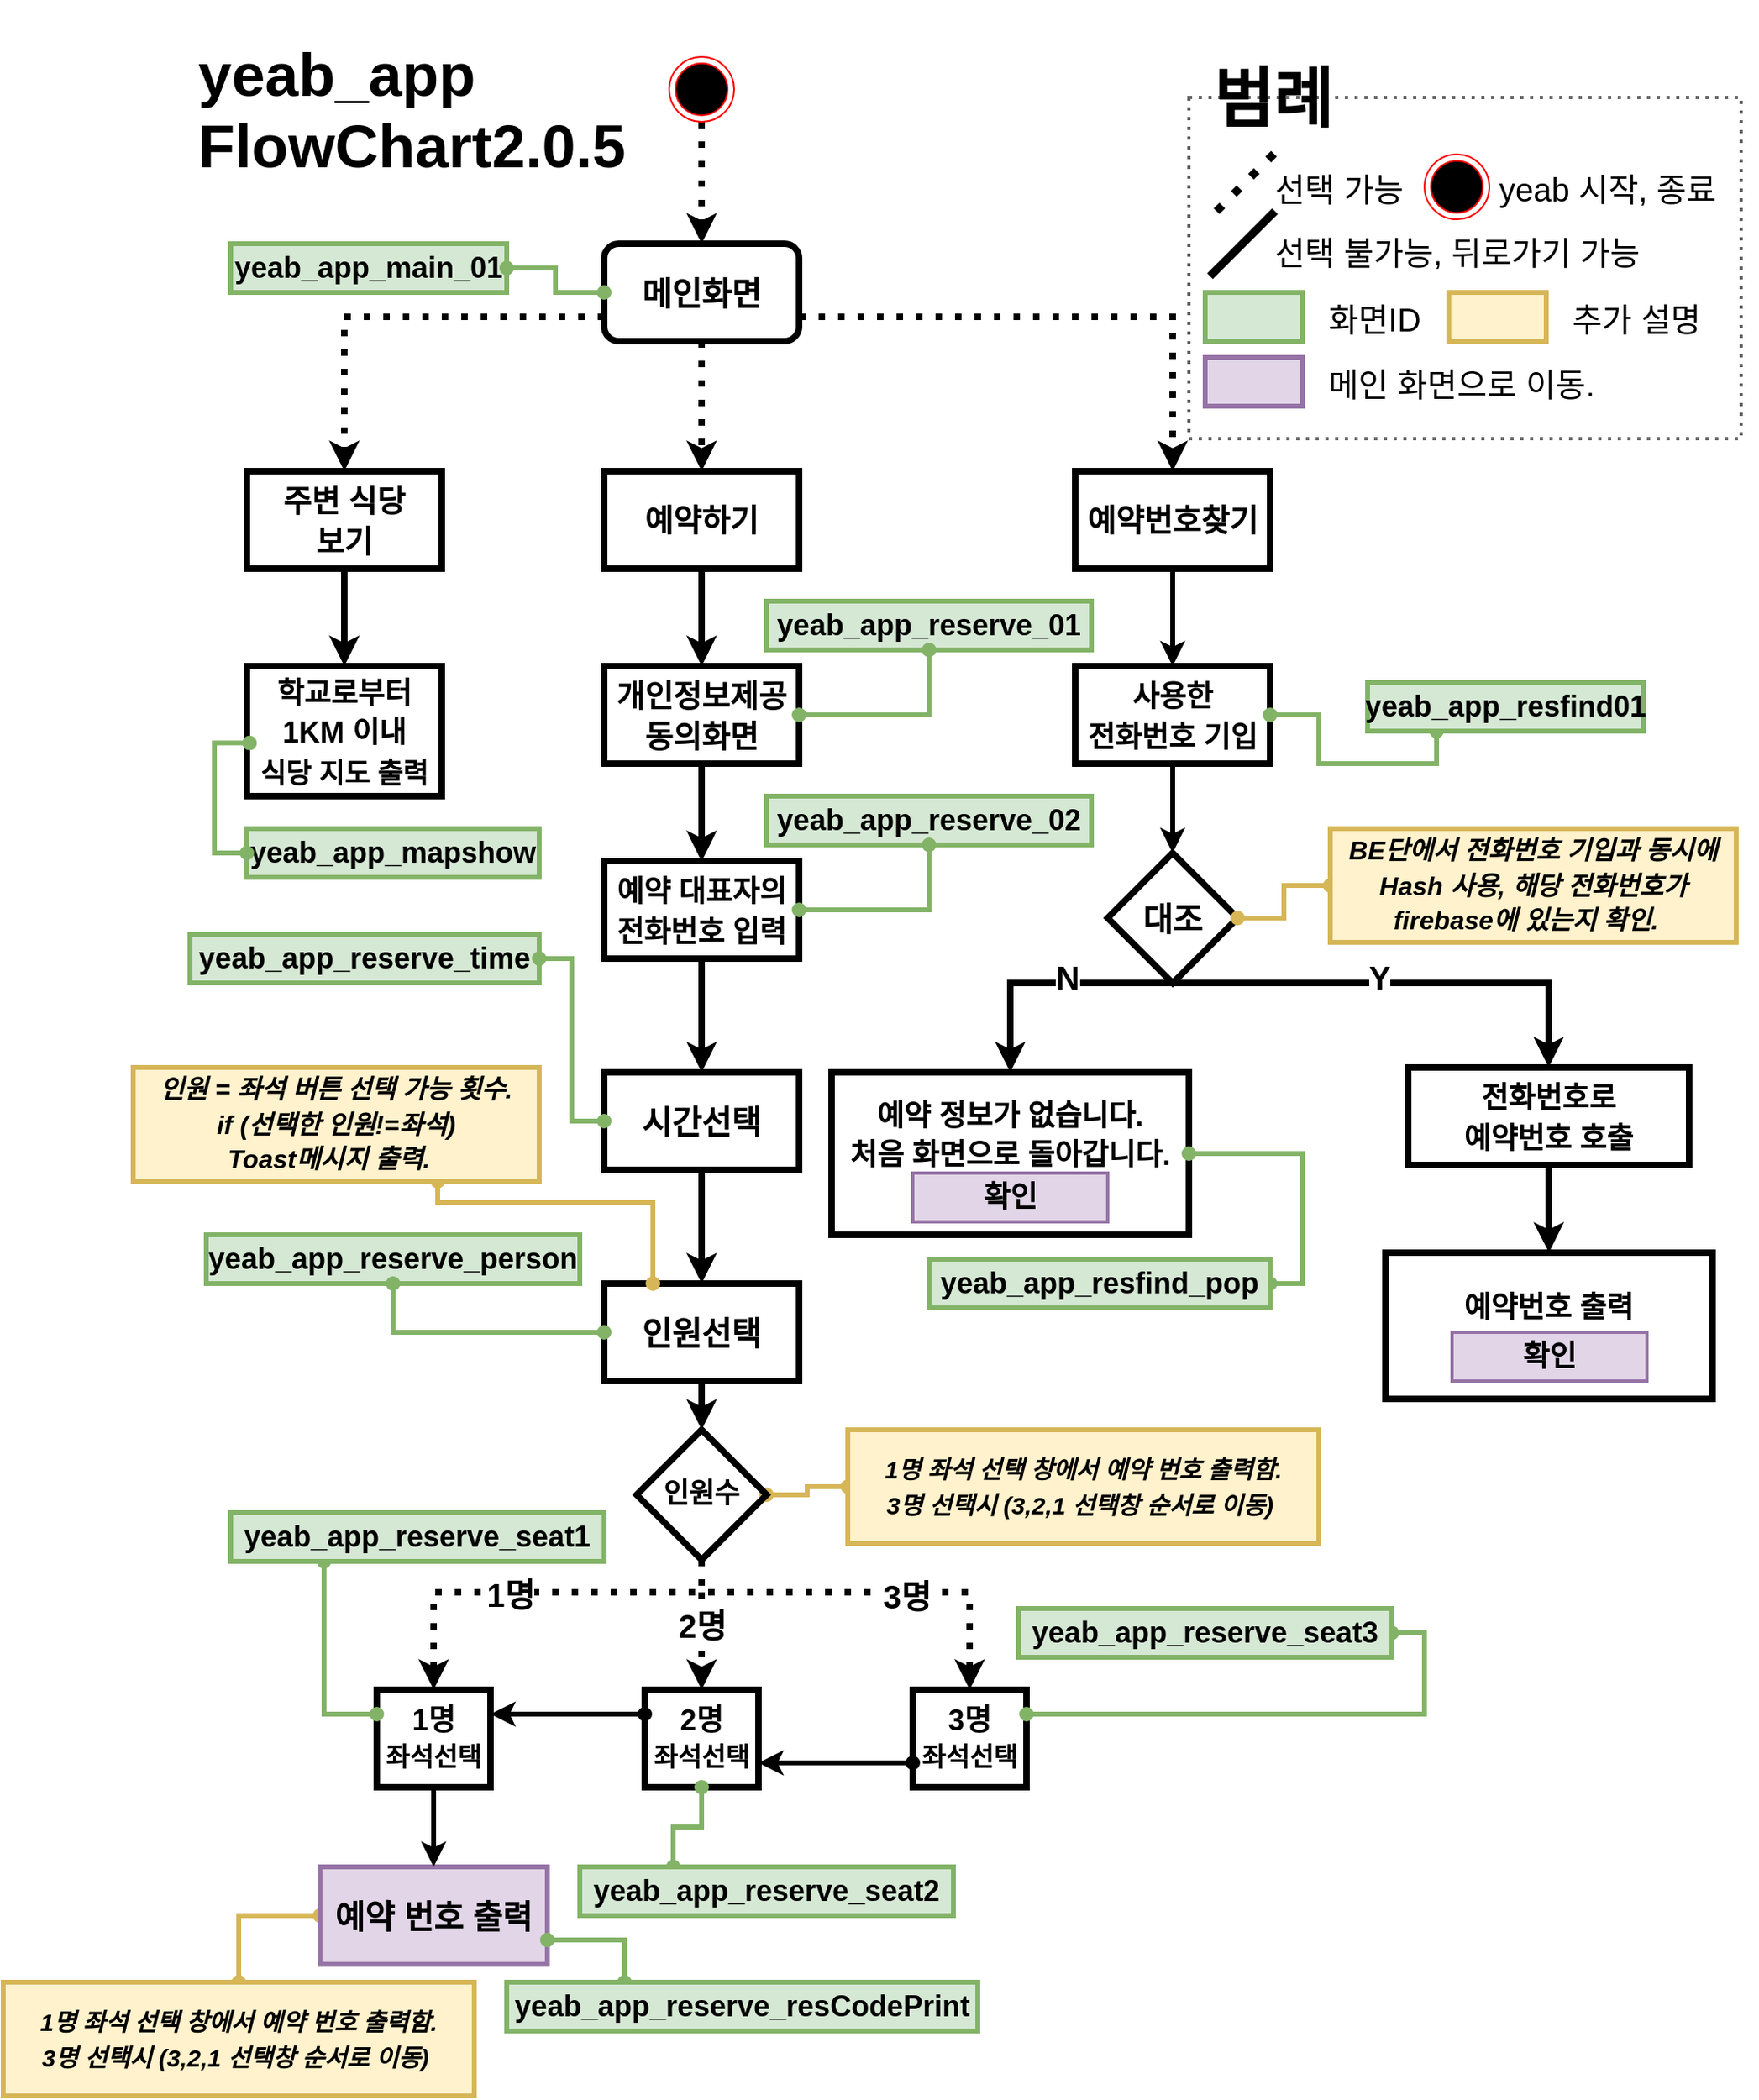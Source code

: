 <mxfile version="18.1.3" type="github">
  <diagram id="gJ_Iu8lngB_U79dhqHV0" name="Page-2">
    <mxGraphModel dx="2249" dy="762" grid="1" gridSize="10" guides="1" tooltips="1" connect="1" arrows="1" fold="1" page="1" pageScale="1" pageWidth="827" pageHeight="1169" math="0" shadow="0">
      <root>
        <mxCell id="0" />
        <mxCell id="1" parent="0" />
        <mxCell id="SBTvvYWczZ_t-JTaceUK-96" value="" style="endArrow=classic;html=1;rounded=0;fontSize=20;strokeWidth=3;entryX=1;entryY=0.75;entryDx=0;entryDy=0;exitX=0;exitY=0.75;exitDx=0;exitDy=0;startArrow=oval;startFill=1;" parent="1" source="SBTvvYWczZ_t-JTaceUK-31" target="SBTvvYWczZ_t-JTaceUK-30" edge="1">
          <mxGeometry width="50" height="50" relative="1" as="geometry">
            <mxPoint x="350" y="1140" as="sourcePoint" />
            <mxPoint x="400" y="1090" as="targetPoint" />
          </mxGeometry>
        </mxCell>
        <mxCell id="SBTvvYWczZ_t-JTaceUK-1" value="" style="edgeStyle=orthogonalEdgeStyle;rounded=0;orthogonalLoop=1;jettySize=auto;html=1;fontSize=20;strokeWidth=4;dashed=1;dashPattern=1 2;" parent="1" source="SBTvvYWczZ_t-JTaceUK-2" target="SBTvvYWczZ_t-JTaceUK-4" edge="1">
          <mxGeometry relative="1" as="geometry" />
        </mxCell>
        <mxCell id="SBTvvYWczZ_t-JTaceUK-2" value="" style="ellipse;html=1;shape=endState;fillColor=#000000;strokeColor=#ff0000;" parent="1" vertex="1">
          <mxGeometry x="300" y="55" width="40" height="40" as="geometry" />
        </mxCell>
        <mxCell id="SBTvvYWczZ_t-JTaceUK-3" value="" style="edgeStyle=orthogonalEdgeStyle;rounded=0;orthogonalLoop=1;jettySize=auto;html=1;strokeWidth=4;dashed=1;dashPattern=1 2;" parent="1" source="SBTvvYWczZ_t-JTaceUK-4" target="SBTvvYWczZ_t-JTaceUK-6" edge="1">
          <mxGeometry relative="1" as="geometry" />
        </mxCell>
        <mxCell id="SBTvvYWczZ_t-JTaceUK-4" value="&lt;b&gt;메인화면&lt;/b&gt;" style="rounded=1;whiteSpace=wrap;html=1;fontSize=20;strokeWidth=4;fillColor=none;" parent="1" vertex="1">
          <mxGeometry x="260" y="170" width="120" height="60" as="geometry" />
        </mxCell>
        <mxCell id="SBTvvYWczZ_t-JTaceUK-5" value="" style="edgeStyle=orthogonalEdgeStyle;rounded=0;orthogonalLoop=1;jettySize=auto;html=1;fontSize=18;strokeWidth=4;" parent="1" source="SBTvvYWczZ_t-JTaceUK-6" target="SBTvvYWczZ_t-JTaceUK-19" edge="1">
          <mxGeometry relative="1" as="geometry" />
        </mxCell>
        <mxCell id="SBTvvYWczZ_t-JTaceUK-6" value="&lt;b style=&quot;&quot;&gt;&lt;font style=&quot;font-size: 19px;&quot;&gt;예약하기&lt;/font&gt;&lt;/b&gt;" style="rounded=0;whiteSpace=wrap;html=1;fontSize=20;strokeWidth=4;fillColor=none;" parent="1" vertex="1">
          <mxGeometry x="260" y="310" width="120" height="60" as="geometry" />
        </mxCell>
        <mxCell id="SBTvvYWczZ_t-JTaceUK-7" value="" style="edgeStyle=orthogonalEdgeStyle;shape=connector;rounded=0;orthogonalLoop=1;jettySize=auto;html=1;labelBackgroundColor=default;fontFamily=Helvetica;fontSize=19;fontColor=default;endArrow=classic;strokeColor=default;strokeWidth=3;" parent="1" source="SBTvvYWczZ_t-JTaceUK-8" target="SBTvvYWczZ_t-JTaceUK-14" edge="1">
          <mxGeometry relative="1" as="geometry" />
        </mxCell>
        <mxCell id="SBTvvYWczZ_t-JTaceUK-8" value="&lt;b style=&quot;&quot;&gt;&lt;font style=&quot;font-size: 19px;&quot;&gt;예약번호찾기&lt;/font&gt;&lt;/b&gt;" style="rounded=0;whiteSpace=wrap;html=1;fontSize=20;strokeWidth=4;fillColor=none;" parent="1" vertex="1">
          <mxGeometry x="550" y="310" width="120" height="60" as="geometry" />
        </mxCell>
        <mxCell id="SBTvvYWczZ_t-JTaceUK-9" value="" style="edgeStyle=orthogonalEdgeStyle;rounded=0;orthogonalLoop=1;jettySize=auto;html=1;strokeWidth=4;" parent="1" source="SBTvvYWczZ_t-JTaceUK-10" target="SBTvvYWczZ_t-JTaceUK-16" edge="1">
          <mxGeometry relative="1" as="geometry" />
        </mxCell>
        <mxCell id="SBTvvYWczZ_t-JTaceUK-10" value="&lt;b style=&quot;&quot;&gt;&lt;font style=&quot;font-size: 19px;&quot;&gt;주변 식당&lt;br&gt;보기&lt;br&gt;&lt;/font&gt;&lt;/b&gt;" style="rounded=0;whiteSpace=wrap;html=1;fontSize=20;strokeWidth=4;fillColor=none;" parent="1" vertex="1">
          <mxGeometry x="40" y="310" width="120" height="60" as="geometry" />
        </mxCell>
        <mxCell id="SBTvvYWczZ_t-JTaceUK-11" value="" style="endArrow=classic;html=1;rounded=0;dashed=1;dashPattern=1 2;labelBackgroundColor=default;fontFamily=Helvetica;fontSize=11;fontColor=default;strokeColor=default;strokeWidth=4;shape=connector;entryX=0.5;entryY=0;entryDx=0;entryDy=0;exitX=0;exitY=0.75;exitDx=0;exitDy=0;edgeStyle=orthogonalEdgeStyle;" parent="1" source="SBTvvYWczZ_t-JTaceUK-4" target="SBTvvYWczZ_t-JTaceUK-10" edge="1">
          <mxGeometry width="50" height="50" relative="1" as="geometry">
            <mxPoint x="290" y="290" as="sourcePoint" />
            <mxPoint x="340" y="240" as="targetPoint" />
          </mxGeometry>
        </mxCell>
        <mxCell id="SBTvvYWczZ_t-JTaceUK-12" value="" style="endArrow=classic;html=1;rounded=0;dashed=1;dashPattern=1 2;labelBackgroundColor=default;fontFamily=Helvetica;fontSize=11;fontColor=default;strokeColor=default;strokeWidth=4;shape=connector;entryX=0.5;entryY=0;entryDx=0;entryDy=0;exitX=1;exitY=0.75;exitDx=0;exitDy=0;edgeStyle=orthogonalEdgeStyle;" parent="1" source="SBTvvYWczZ_t-JTaceUK-4" target="SBTvvYWczZ_t-JTaceUK-8" edge="1">
          <mxGeometry width="50" height="50" relative="1" as="geometry">
            <mxPoint x="290" y="290" as="sourcePoint" />
            <mxPoint x="340" y="240" as="targetPoint" />
            <Array as="points">
              <mxPoint x="610" y="215" />
            </Array>
          </mxGeometry>
        </mxCell>
        <mxCell id="SBTvvYWczZ_t-JTaceUK-13" value="" style="edgeStyle=orthogonalEdgeStyle;shape=connector;rounded=0;orthogonalLoop=1;jettySize=auto;html=1;labelBackgroundColor=default;fontFamily=Helvetica;fontSize=18;fontColor=default;endArrow=classic;strokeColor=default;strokeWidth=3;" parent="1" source="SBTvvYWczZ_t-JTaceUK-14" target="SBTvvYWczZ_t-JTaceUK-15" edge="1">
          <mxGeometry relative="1" as="geometry" />
        </mxCell>
        <mxCell id="SBTvvYWczZ_t-JTaceUK-14" value="&lt;font style=&quot;font-size: 18px;&quot;&gt;&lt;b&gt;사용한&lt;br&gt;전화번호 기입&lt;/b&gt;&lt;/font&gt;" style="whiteSpace=wrap;html=1;fontSize=20;rounded=0;strokeWidth=4;fillColor=none;" parent="1" vertex="1">
          <mxGeometry x="550" y="430" width="120" height="60" as="geometry" />
        </mxCell>
        <mxCell id="SBTvvYWczZ_t-JTaceUK-15" value="&lt;b&gt;대조&lt;/b&gt;" style="rhombus;whiteSpace=wrap;html=1;fontSize=20;rounded=0;strokeWidth=4;fillColor=none;" parent="1" vertex="1">
          <mxGeometry x="570" y="545" width="80" height="80" as="geometry" />
        </mxCell>
        <mxCell id="SBTvvYWczZ_t-JTaceUK-16" value="&lt;font size=&quot;1&quot; style=&quot;&quot;&gt;&lt;b style=&quot;font-size: 17px;&quot;&gt;&lt;span style=&quot;font-size: 18px;&quot;&gt;학교로부터 1KM 이내 &lt;/span&gt;&lt;br&gt;식당 지도 출력&lt;/b&gt;&lt;/font&gt;" style="whiteSpace=wrap;html=1;fontSize=20;fillColor=none;rounded=0;strokeWidth=4;" parent="1" vertex="1">
          <mxGeometry x="40" y="430" width="120" height="80" as="geometry" />
        </mxCell>
        <mxCell id="SBTvvYWczZ_t-JTaceUK-17" value="&lt;b&gt;yeab_app_main_01&lt;/b&gt;" style="rounded=0;whiteSpace=wrap;html=1;fontSize=18;fillColor=#d5e8d4;strokeColor=#82b366;strokeWidth=3;" parent="1" vertex="1">
          <mxGeometry x="30" y="170" width="170" height="30" as="geometry" />
        </mxCell>
        <mxCell id="SBTvvYWczZ_t-JTaceUK-18" value="" style="edgeStyle=orthogonalEdgeStyle;rounded=0;orthogonalLoop=1;jettySize=auto;html=1;fontSize=18;strokeWidth=3;" parent="1" source="SBTvvYWczZ_t-JTaceUK-19" target="SBTvvYWczZ_t-JTaceUK-21" edge="1">
          <mxGeometry relative="1" as="geometry" />
        </mxCell>
        <mxCell id="SBTvvYWczZ_t-JTaceUK-19" value="&lt;span style=&quot;font-size: 19px;&quot;&gt;&lt;b&gt;개인정보제공&lt;br&gt;동의화면&lt;br&gt;&lt;/b&gt;&lt;/span&gt;" style="rounded=0;whiteSpace=wrap;html=1;fontSize=20;strokeWidth=4;fillColor=none;" parent="1" vertex="1">
          <mxGeometry x="260" y="430" width="120" height="60" as="geometry" />
        </mxCell>
        <mxCell id="SBTvvYWczZ_t-JTaceUK-20" value="" style="edgeStyle=orthogonalEdgeStyle;rounded=0;orthogonalLoop=1;jettySize=auto;html=1;fontSize=18;strokeWidth=4;" parent="1" source="SBTvvYWczZ_t-JTaceUK-21" target="SBTvvYWczZ_t-JTaceUK-25" edge="1">
          <mxGeometry relative="1" as="geometry" />
        </mxCell>
        <mxCell id="SBTvvYWczZ_t-JTaceUK-21" value="&lt;font style=&quot;font-size: 18px;&quot;&gt;&lt;b&gt;예약 대표자의 전화번호 입력&lt;/b&gt;&lt;/font&gt;" style="whiteSpace=wrap;html=1;fontSize=20;fillColor=none;rounded=0;strokeWidth=4;" parent="1" vertex="1">
          <mxGeometry x="260" y="550" width="120" height="60" as="geometry" />
        </mxCell>
        <mxCell id="SBTvvYWczZ_t-JTaceUK-22" style="edgeStyle=orthogonalEdgeStyle;rounded=0;orthogonalLoop=1;jettySize=auto;html=1;exitX=0.5;exitY=1;exitDx=0;exitDy=0;strokeWidth=4;" parent="1" source="SBTvvYWczZ_t-JTaceUK-23" target="SBTvvYWczZ_t-JTaceUK-84" edge="1">
          <mxGeometry relative="1" as="geometry" />
        </mxCell>
        <mxCell id="SBTvvYWczZ_t-JTaceUK-23" value="&lt;span style=&quot;font-size: 18px;&quot;&gt;&lt;b&gt;전화번호로 &lt;br&gt;예약번호 호출&lt;/b&gt;&lt;/span&gt;" style="whiteSpace=wrap;html=1;fontSize=20;rounded=0;strokeWidth=4;fillColor=none;" parent="1" vertex="1">
          <mxGeometry x="755" y="677" width="173" height="60" as="geometry" />
        </mxCell>
        <mxCell id="SBTvvYWczZ_t-JTaceUK-24" value="" style="edgeStyle=orthogonalEdgeStyle;rounded=0;orthogonalLoop=1;jettySize=auto;html=1;fontSize=18;strokeWidth=4;" parent="1" source="SBTvvYWczZ_t-JTaceUK-25" target="SBTvvYWczZ_t-JTaceUK-27" edge="1">
          <mxGeometry relative="1" as="geometry" />
        </mxCell>
        <mxCell id="SBTvvYWczZ_t-JTaceUK-25" value="&lt;b&gt;시간선택&lt;/b&gt;" style="whiteSpace=wrap;html=1;fontSize=20;fillColor=none;rounded=0;strokeWidth=4;" parent="1" vertex="1">
          <mxGeometry x="260" y="680" width="120" height="60" as="geometry" />
        </mxCell>
        <mxCell id="SBTvvYWczZ_t-JTaceUK-26" value="" style="edgeStyle=orthogonalEdgeStyle;rounded=0;orthogonalLoop=1;jettySize=auto;html=1;fontSize=18;strokeWidth=4;entryX=0.5;entryY=0;entryDx=0;entryDy=0;" parent="1" source="SBTvvYWczZ_t-JTaceUK-27" target="SBTvvYWczZ_t-JTaceUK-89" edge="1">
          <mxGeometry relative="1" as="geometry">
            <mxPoint x="320" y="930" as="targetPoint" />
            <Array as="points" />
          </mxGeometry>
        </mxCell>
        <mxCell id="SBTvvYWczZ_t-JTaceUK-27" value="&lt;b&gt;인원선택&lt;/b&gt;" style="whiteSpace=wrap;html=1;fontSize=20;fillColor=none;rounded=0;strokeWidth=4;" parent="1" vertex="1">
          <mxGeometry x="260" y="810" width="120" height="60" as="geometry" />
        </mxCell>
        <mxCell id="SBTvvYWczZ_t-JTaceUK-29" value="&lt;b&gt;1명&lt;br&gt;&lt;font style=&quot;font-size: 16px;&quot;&gt;좌석선택&lt;/font&gt;&lt;br&gt;&lt;/b&gt;" style="rounded=0;whiteSpace=wrap;html=1;fontSize=18;strokeWidth=4;fillColor=none;" parent="1" vertex="1">
          <mxGeometry x="120" y="1060" width="70" height="60" as="geometry" />
        </mxCell>
        <mxCell id="SBTvvYWczZ_t-JTaceUK-30" value="&lt;b&gt;2명&lt;br&gt;&lt;font style=&quot;font-size: 16px;&quot;&gt;좌석선택&lt;/font&gt;&lt;br&gt;&lt;/b&gt;" style="rounded=0;whiteSpace=wrap;html=1;fontSize=18;strokeWidth=4;" parent="1" vertex="1">
          <mxGeometry x="285" y="1060" width="70" height="60" as="geometry" />
        </mxCell>
        <mxCell id="SBTvvYWczZ_t-JTaceUK-31" value="&lt;b&gt;3명&lt;br&gt;&lt;font style=&quot;font-size: 16px;&quot;&gt;좌석선택&lt;/font&gt;&lt;/b&gt;" style="rounded=0;whiteSpace=wrap;html=1;fontSize=18;strokeWidth=4;fillColor=none;" parent="1" vertex="1">
          <mxGeometry x="450" y="1060" width="70" height="60" as="geometry" />
        </mxCell>
        <mxCell id="ORqExMhPNQeGlCGmkkDJ-4" style="edgeStyle=orthogonalEdgeStyle;rounded=0;orthogonalLoop=1;jettySize=auto;html=1;exitX=0;exitY=0.5;exitDx=0;exitDy=0;entryX=0.5;entryY=0;entryDx=0;entryDy=0;startArrow=oval;startFill=1;strokeWidth=3;fillColor=#fff2cc;strokeColor=#d6b656;endArrow=oval;endFill=1;" parent="1" source="SBTvvYWczZ_t-JTaceUK-33" target="ORqExMhPNQeGlCGmkkDJ-3" edge="1">
          <mxGeometry relative="1" as="geometry" />
        </mxCell>
        <mxCell id="SBTvvYWczZ_t-JTaceUK-33" value="&lt;b&gt;&lt;font style=&quot;font-size: 20px;&quot;&gt;예약 번호 출력&lt;/font&gt;&lt;/b&gt;" style="whiteSpace=wrap;html=1;fontSize=20;fillColor=#e1d5e7;rounded=0;strokeWidth=3;strokeColor=#9673a6;" parent="1" vertex="1">
          <mxGeometry x="85" y="1169" width="140" height="60" as="geometry" />
        </mxCell>
        <mxCell id="SBTvvYWczZ_t-JTaceUK-35" value="&lt;font style=&quot;font-size: 18px;&quot;&gt;&lt;b&gt;예약 정보가 없습니다.&lt;br&gt;처음 화면으로 돌아갑니다.&lt;br&gt;&lt;br&gt;&lt;/b&gt;&lt;/font&gt;" style="rounded=0;whiteSpace=wrap;html=1;fontSize=20;strokeWidth=4;fillColor=none;" parent="1" vertex="1">
          <mxGeometry x="400" y="680" width="220" height="100" as="geometry" />
        </mxCell>
        <mxCell id="SBTvvYWczZ_t-JTaceUK-36" value="&lt;b&gt;확인&lt;/b&gt;" style="rounded=0;whiteSpace=wrap;html=1;fontSize=18;strokeWidth=2;fillColor=#e1d5e7;strokeColor=#9673a6;" parent="1" vertex="1">
          <mxGeometry x="450" y="742" width="120" height="30" as="geometry" />
        </mxCell>
        <mxCell id="SBTvvYWczZ_t-JTaceUK-37" value="" style="endArrow=classic;html=1;rounded=0;fontSize=18;strokeWidth=4;entryX=0.5;entryY=0;entryDx=0;entryDy=0;exitX=0.5;exitY=1;exitDx=0;exitDy=0;edgeStyle=orthogonalEdgeStyle;" parent="1" source="SBTvvYWczZ_t-JTaceUK-15" target="SBTvvYWczZ_t-JTaceUK-35" edge="1">
          <mxGeometry width="50" height="50" relative="1" as="geometry">
            <mxPoint x="390" y="720" as="sourcePoint" />
            <mxPoint x="440" y="670" as="targetPoint" />
            <Array as="points">
              <mxPoint x="510" y="625" />
            </Array>
          </mxGeometry>
        </mxCell>
        <mxCell id="SBTvvYWczZ_t-JTaceUK-38" value="N" style="edgeLabel;html=1;align=center;verticalAlign=middle;resizable=0;points=[];fontSize=20;fontFamily=Helvetica;fontColor=default;fontStyle=1" parent="SBTvvYWczZ_t-JTaceUK-37" vertex="1" connectable="0">
          <mxGeometry x="-0.16" y="-4" relative="1" as="geometry">
            <mxPoint as="offset" />
          </mxGeometry>
        </mxCell>
        <mxCell id="SBTvvYWczZ_t-JTaceUK-39" value="" style="endArrow=classic;html=1;rounded=0;fontSize=18;strokeWidth=4;entryX=0.5;entryY=0;entryDx=0;entryDy=0;exitX=0.5;exitY=1;exitDx=0;exitDy=0;edgeStyle=orthogonalEdgeStyle;" parent="1" source="SBTvvYWczZ_t-JTaceUK-15" target="SBTvvYWczZ_t-JTaceUK-23" edge="1">
          <mxGeometry width="50" height="50" relative="1" as="geometry">
            <mxPoint x="390" y="720" as="sourcePoint" />
            <mxPoint x="440" y="670" as="targetPoint" />
            <Array as="points">
              <mxPoint x="841" y="625" />
            </Array>
          </mxGeometry>
        </mxCell>
        <mxCell id="SBTvvYWczZ_t-JTaceUK-40" value="&lt;b&gt;Y&lt;/b&gt;" style="edgeLabel;html=1;align=center;verticalAlign=middle;resizable=0;points=[];fontSize=20;fontFamily=Helvetica;fontColor=default;" parent="SBTvvYWczZ_t-JTaceUK-39" vertex="1" connectable="0">
          <mxGeometry x="-0.105" y="4" relative="1" as="geometry">
            <mxPoint as="offset" />
          </mxGeometry>
        </mxCell>
        <mxCell id="SBTvvYWczZ_t-JTaceUK-43" style="edgeStyle=orthogonalEdgeStyle;shape=connector;rounded=0;orthogonalLoop=1;jettySize=auto;html=1;exitX=0.25;exitY=1;exitDx=0;exitDy=0;labelBackgroundColor=default;fontFamily=Helvetica;fontSize=18;fontColor=default;startArrow=oval;startFill=1;endArrow=oval;endFill=1;strokeColor=#82b366;strokeWidth=3;fillColor=#d5e8d4;entryX=1;entryY=0.5;entryDx=0;entryDy=0;" parent="1" source="SBTvvYWczZ_t-JTaceUK-44" target="SBTvvYWczZ_t-JTaceUK-14" edge="1">
          <mxGeometry relative="1" as="geometry">
            <mxPoint x="720" y="480" as="targetPoint" />
          </mxGeometry>
        </mxCell>
        <mxCell id="SBTvvYWczZ_t-JTaceUK-44" value="&lt;b&gt;yeab_app_resfind01&lt;/b&gt;" style="rounded=0;whiteSpace=wrap;html=1;fontSize=18;fillColor=#d5e8d4;strokeColor=#82b366;strokeWidth=3;" parent="1" vertex="1">
          <mxGeometry x="730" y="440" width="170" height="30" as="geometry" />
        </mxCell>
        <mxCell id="SBTvvYWczZ_t-JTaceUK-45" value="&lt;b&gt;yeab_app_reserve_01&lt;/b&gt;" style="rounded=0;whiteSpace=wrap;html=1;fontSize=18;fillColor=#d5e8d4;strokeColor=#82b366;strokeWidth=3;" parent="1" vertex="1">
          <mxGeometry x="360" y="390" width="200" height="30" as="geometry" />
        </mxCell>
        <mxCell id="SBTvvYWczZ_t-JTaceUK-46" value="&lt;b&gt;yeab_app_reserve_02&lt;/b&gt;" style="rounded=0;whiteSpace=wrap;html=1;fontSize=18;fillColor=#d5e8d4;strokeColor=#82b366;strokeWidth=3;" parent="1" vertex="1">
          <mxGeometry x="360" y="510" width="200" height="30" as="geometry" />
        </mxCell>
        <mxCell id="SBTvvYWczZ_t-JTaceUK-47" value="&lt;b&gt;yeab_app_reserve_time&lt;/b&gt;" style="rounded=0;whiteSpace=wrap;html=1;fontSize=18;fillColor=#d5e8d4;strokeColor=#82b366;strokeWidth=3;" parent="1" vertex="1">
          <mxGeometry x="5" y="595" width="215" height="30" as="geometry" />
        </mxCell>
        <mxCell id="SBTvvYWczZ_t-JTaceUK-48" value="&lt;b&gt;yeab_app_reserve_person&lt;/b&gt;" style="rounded=0;whiteSpace=wrap;html=1;fontSize=18;fillColor=#d5e8d4;strokeColor=#82b366;strokeWidth=3;" parent="1" vertex="1">
          <mxGeometry x="15" y="780" width="230" height="30" as="geometry" />
        </mxCell>
        <mxCell id="SBTvvYWczZ_t-JTaceUK-103" style="edgeStyle=orthogonalEdgeStyle;rounded=0;orthogonalLoop=1;jettySize=auto;html=1;exitX=0.25;exitY=0;exitDx=0;exitDy=0;entryX=1;entryY=0.75;entryDx=0;entryDy=0;fontSize=20;startArrow=oval;startFill=1;endArrow=oval;endFill=1;strokeWidth=3;fillColor=#d5e8d4;strokeColor=#82b366;" parent="1" source="SBTvvYWczZ_t-JTaceUK-49" target="SBTvvYWczZ_t-JTaceUK-33" edge="1">
          <mxGeometry relative="1" as="geometry" />
        </mxCell>
        <mxCell id="SBTvvYWczZ_t-JTaceUK-49" value="&lt;b&gt;yeab_app_reserve_resCodePrint&lt;/b&gt;" style="rounded=0;whiteSpace=wrap;html=1;fontSize=18;fillColor=#d5e8d4;strokeColor=#82b366;strokeWidth=3;" parent="1" vertex="1">
          <mxGeometry x="200" y="1240" width="290" height="30" as="geometry" />
        </mxCell>
        <mxCell id="SBTvvYWczZ_t-JTaceUK-50" style="edgeStyle=orthogonalEdgeStyle;shape=connector;rounded=0;orthogonalLoop=1;jettySize=auto;html=1;exitX=1;exitY=0.5;exitDx=0;exitDy=0;entryX=1;entryY=0.5;entryDx=0;entryDy=0;labelBackgroundColor=default;fontFamily=Helvetica;fontSize=18;fontColor=default;startArrow=oval;startFill=1;endArrow=oval;endFill=1;strokeColor=#82b366;strokeWidth=3;fillColor=#d5e8d4;" parent="1" source="SBTvvYWczZ_t-JTaceUK-51" target="SBTvvYWczZ_t-JTaceUK-35" edge="1">
          <mxGeometry relative="1" as="geometry" />
        </mxCell>
        <mxCell id="SBTvvYWczZ_t-JTaceUK-51" value="&lt;b&gt;yeab_app_resfind_pop&lt;/b&gt;" style="rounded=0;whiteSpace=wrap;html=1;fontSize=18;fillColor=#d5e8d4;strokeColor=#82b366;strokeWidth=3;" parent="1" vertex="1">
          <mxGeometry x="460" y="795" width="210" height="30" as="geometry" />
        </mxCell>
        <mxCell id="SBTvvYWczZ_t-JTaceUK-52" value="&lt;b&gt;yeab_app_mapshow&lt;/b&gt;" style="rounded=0;whiteSpace=wrap;html=1;fontSize=18;fillColor=#d5e8d4;strokeColor=#82b366;strokeWidth=3;" parent="1" vertex="1">
          <mxGeometry x="40" y="530" width="180" height="30" as="geometry" />
        </mxCell>
        <mxCell id="SBTvvYWczZ_t-JTaceUK-104" style="edgeStyle=orthogonalEdgeStyle;rounded=0;orthogonalLoop=1;jettySize=auto;html=1;exitX=0.25;exitY=0;exitDx=0;exitDy=0;entryX=0.5;entryY=1;entryDx=0;entryDy=0;fontSize=20;startArrow=oval;startFill=1;endArrow=oval;endFill=1;strokeWidth=3;fillColor=#d5e8d4;strokeColor=#82b366;" parent="1" source="SBTvvYWczZ_t-JTaceUK-54" target="SBTvvYWczZ_t-JTaceUK-30" edge="1">
          <mxGeometry relative="1" as="geometry" />
        </mxCell>
        <mxCell id="SBTvvYWczZ_t-JTaceUK-54" value="&lt;b&gt;yeab_app_reserve_seat2&lt;/b&gt;" style="rounded=0;whiteSpace=wrap;html=1;fontSize=18;fillColor=#d5e8d4;strokeColor=#82b366;strokeWidth=3;" parent="1" vertex="1">
          <mxGeometry x="245" y="1169" width="230" height="30" as="geometry" />
        </mxCell>
        <mxCell id="SBTvvYWczZ_t-JTaceUK-105" style="edgeStyle=orthogonalEdgeStyle;rounded=0;orthogonalLoop=1;jettySize=auto;html=1;exitX=1;exitY=0.5;exitDx=0;exitDy=0;entryX=1;entryY=0.25;entryDx=0;entryDy=0;fontSize=20;startArrow=oval;startFill=1;endArrow=oval;endFill=1;strokeWidth=3;fillColor=#d5e8d4;strokeColor=#82b366;" parent="1" source="SBTvvYWczZ_t-JTaceUK-55" target="SBTvvYWczZ_t-JTaceUK-31" edge="1">
          <mxGeometry relative="1" as="geometry" />
        </mxCell>
        <mxCell id="SBTvvYWczZ_t-JTaceUK-55" value="&lt;b&gt;yeab_app_reserve_seat3&lt;/b&gt;" style="rounded=0;whiteSpace=wrap;html=1;fontSize=18;fillColor=#d5e8d4;strokeColor=#82b366;strokeWidth=3;" parent="1" vertex="1">
          <mxGeometry x="515" y="1010" width="230" height="30" as="geometry" />
        </mxCell>
        <mxCell id="SBTvvYWczZ_t-JTaceUK-56" value="" style="endArrow=oval;html=1;rounded=0;fontSize=18;strokeWidth=3;entryX=1;entryY=0.5;entryDx=0;entryDy=0;exitX=0;exitY=0.5;exitDx=0;exitDy=0;fillColor=#d5e8d4;strokeColor=#82b366;edgeStyle=orthogonalEdgeStyle;endFill=1;startArrow=oval;startFill=1;" parent="1" source="SBTvvYWczZ_t-JTaceUK-4" target="SBTvvYWczZ_t-JTaceUK-17" edge="1">
          <mxGeometry width="50" height="50" relative="1" as="geometry">
            <mxPoint x="50" y="370" as="sourcePoint" />
            <mxPoint x="100" y="320" as="targetPoint" />
          </mxGeometry>
        </mxCell>
        <mxCell id="SBTvvYWczZ_t-JTaceUK-57" value="" style="endArrow=oval;html=1;rounded=0;labelBackgroundColor=default;fontFamily=Helvetica;fontSize=18;fontColor=default;strokeColor=#82b366;strokeWidth=3;fillColor=#d5e8d4;shape=connector;exitX=0;exitY=0.5;exitDx=0;exitDy=0;entryX=0.014;entryY=0.591;entryDx=0;entryDy=0;edgeStyle=orthogonalEdgeStyle;entryPerimeter=0;endFill=1;startArrow=oval;startFill=1;" parent="1" source="SBTvvYWczZ_t-JTaceUK-52" target="SBTvvYWczZ_t-JTaceUK-16" edge="1">
          <mxGeometry width="50" height="50" relative="1" as="geometry">
            <mxPoint x="50" y="470" as="sourcePoint" />
            <mxPoint x="100" y="420" as="targetPoint" />
            <Array as="points">
              <mxPoint x="20" y="545" />
              <mxPoint x="20" y="477" />
            </Array>
          </mxGeometry>
        </mxCell>
        <mxCell id="SBTvvYWczZ_t-JTaceUK-58" value="" style="endArrow=oval;html=1;rounded=0;labelBackgroundColor=default;fontFamily=Helvetica;fontSize=18;fontColor=default;strokeColor=#82b366;strokeWidth=3;fillColor=#d5e8d4;shape=connector;entryX=1;entryY=0.5;entryDx=0;entryDy=0;exitX=0;exitY=0.5;exitDx=0;exitDy=0;edgeStyle=orthogonalEdgeStyle;startArrow=oval;startFill=1;endFill=1;" parent="1" source="SBTvvYWczZ_t-JTaceUK-25" target="SBTvvYWczZ_t-JTaceUK-47" edge="1">
          <mxGeometry width="50" height="50" relative="1" as="geometry">
            <mxPoint x="50" y="560" as="sourcePoint" />
            <mxPoint x="100" y="510" as="targetPoint" />
          </mxGeometry>
        </mxCell>
        <mxCell id="SBTvvYWczZ_t-JTaceUK-59" value="" style="endArrow=oval;html=1;rounded=0;labelBackgroundColor=default;fontFamily=Helvetica;fontSize=18;fontColor=default;strokeColor=#82b366;strokeWidth=3;fillColor=#d5e8d4;shape=connector;entryX=0.5;entryY=1;entryDx=0;entryDy=0;exitX=0;exitY=0.5;exitDx=0;exitDy=0;edgeStyle=orthogonalEdgeStyle;endFill=1;startArrow=oval;startFill=1;" parent="1" source="SBTvvYWczZ_t-JTaceUK-27" target="SBTvvYWczZ_t-JTaceUK-48" edge="1">
          <mxGeometry width="50" height="50" relative="1" as="geometry">
            <mxPoint x="50" y="920" as="sourcePoint" />
            <mxPoint x="50" y="830" as="targetPoint" />
          </mxGeometry>
        </mxCell>
        <mxCell id="SBTvvYWczZ_t-JTaceUK-60" value="" style="endArrow=oval;html=1;rounded=0;labelBackgroundColor=default;fontFamily=Helvetica;fontSize=18;fontColor=default;strokeColor=#82b366;strokeWidth=3;fillColor=#d5e8d4;shape=connector;entryX=0.5;entryY=1;entryDx=0;entryDy=0;exitX=1;exitY=0.5;exitDx=0;exitDy=0;edgeStyle=orthogonalEdgeStyle;startArrow=oval;startFill=1;endFill=1;" parent="1" source="SBTvvYWczZ_t-JTaceUK-19" target="SBTvvYWczZ_t-JTaceUK-45" edge="1">
          <mxGeometry width="50" height="50" relative="1" as="geometry">
            <mxPoint x="400" y="570" as="sourcePoint" />
            <mxPoint x="450" y="520" as="targetPoint" />
          </mxGeometry>
        </mxCell>
        <mxCell id="SBTvvYWczZ_t-JTaceUK-61" value="" style="endArrow=oval;html=1;rounded=0;labelBackgroundColor=default;fontFamily=Helvetica;fontSize=18;fontColor=default;strokeColor=#82b366;strokeWidth=3;fillColor=#d5e8d4;shape=connector;exitX=1;exitY=0.5;exitDx=0;exitDy=0;entryX=0.5;entryY=1;entryDx=0;entryDy=0;startArrow=oval;startFill=1;endFill=1;edgeStyle=orthogonalEdgeStyle;" parent="1" source="SBTvvYWczZ_t-JTaceUK-21" target="SBTvvYWczZ_t-JTaceUK-46" edge="1">
          <mxGeometry width="50" height="50" relative="1" as="geometry">
            <mxPoint x="400" y="570" as="sourcePoint" />
            <mxPoint x="450" y="520" as="targetPoint" />
          </mxGeometry>
        </mxCell>
        <mxCell id="SBTvvYWczZ_t-JTaceUK-62" style="edgeStyle=orthogonalEdgeStyle;shape=connector;rounded=0;orthogonalLoop=1;jettySize=auto;html=1;exitX=0;exitY=0.5;exitDx=0;exitDy=0;entryX=1;entryY=0.5;entryDx=0;entryDy=0;labelBackgroundColor=default;fontFamily=Helvetica;fontSize=16;fontColor=default;startArrow=oval;startFill=1;endArrow=oval;endFill=1;strokeColor=#d6b656;strokeWidth=3;fillColor=#fff2cc;" parent="1" source="SBTvvYWczZ_t-JTaceUK-63" target="SBTvvYWczZ_t-JTaceUK-15" edge="1">
          <mxGeometry relative="1" as="geometry" />
        </mxCell>
        <mxCell id="SBTvvYWczZ_t-JTaceUK-63" value="&lt;font style=&quot;font-size: 16px;&quot;&gt;&lt;b&gt;&lt;i&gt;BE단에서 전화번호 기입과 동시에 Hash 사용, 해당 전화번호가 firebase에 있는지 확인.&amp;nbsp;&amp;nbsp;&lt;/i&gt;&lt;/b&gt;&lt;/font&gt;" style="rounded=0;whiteSpace=wrap;html=1;fontSize=18;fillColor=#fff2cc;strokeColor=#d6b656;strokeWidth=3;" parent="1" vertex="1">
          <mxGeometry x="707" y="530" width="250" height="70" as="geometry" />
        </mxCell>
        <mxCell id="SBTvvYWczZ_t-JTaceUK-64" style="edgeStyle=orthogonalEdgeStyle;shape=connector;rounded=0;orthogonalLoop=1;jettySize=auto;html=1;exitX=0.75;exitY=1;exitDx=0;exitDy=0;entryX=0.25;entryY=0;entryDx=0;entryDy=0;labelBackgroundColor=default;fontFamily=Helvetica;fontSize=16;fontColor=default;startArrow=oval;startFill=1;endArrow=oval;endFill=1;strokeColor=#d6b656;strokeWidth=3;fillColor=#fff2cc;" parent="1" source="SBTvvYWczZ_t-JTaceUK-65" target="SBTvvYWczZ_t-JTaceUK-27" edge="1">
          <mxGeometry relative="1" as="geometry">
            <Array as="points">
              <mxPoint x="158" y="760" />
              <mxPoint x="290" y="760" />
            </Array>
          </mxGeometry>
        </mxCell>
        <mxCell id="SBTvvYWczZ_t-JTaceUK-65" value="&lt;span style=&quot;font-size: 16px;&quot;&gt;&lt;b&gt;&lt;i&gt;인원 = 좌석 버튼 선택 가능 횟수.&lt;br&gt;if (선택한 인원!=좌석) &lt;br&gt;Toast메시지 출력.&amp;nbsp;&amp;nbsp;&lt;/i&gt;&lt;/b&gt;&lt;/span&gt;" style="rounded=0;whiteSpace=wrap;html=1;fontSize=18;fillColor=#fff2cc;strokeColor=#d6b656;strokeWidth=3;" parent="1" vertex="1">
          <mxGeometry x="-30" y="677" width="250" height="70" as="geometry" />
        </mxCell>
        <mxCell id="SBTvvYWczZ_t-JTaceUK-66" value="" style="rounded=0;whiteSpace=wrap;html=1;fontFamily=Helvetica;fontSize=20;strokeWidth=2;fillColor=none;dashed=1;dashPattern=1 2;strokeColor=#666666;fontColor=#333333;" parent="1" vertex="1">
          <mxGeometry x="620" y="80" width="340" height="210" as="geometry" />
        </mxCell>
        <mxCell id="SBTvvYWczZ_t-JTaceUK-72" value="" style="endArrow=none;html=1;rounded=0;labelBackgroundColor=default;fontFamily=Helvetica;fontSize=20;fontColor=default;strokeColor=#000000;strokeWidth=5;fillColor=#d5e8d4;shape=connector;dashed=1;dashPattern=1 2;" parent="1" edge="1">
          <mxGeometry width="50" height="50" relative="1" as="geometry">
            <mxPoint x="637" y="150" as="sourcePoint" />
            <mxPoint x="677" y="110" as="targetPoint" />
          </mxGeometry>
        </mxCell>
        <mxCell id="SBTvvYWczZ_t-JTaceUK-73" value="선택 가능" style="text;strokeColor=none;fillColor=none;align=left;verticalAlign=middle;spacingLeft=4;spacingRight=4;overflow=hidden;points=[[0,0.5],[1,0.5]];portConstraint=eastwest;rotatable=0;dashed=1;dashPattern=1 2;fontFamily=Helvetica;fontSize=20;fontColor=default;" parent="1" vertex="1">
          <mxGeometry x="667" y="120" width="120" height="30" as="geometry" />
        </mxCell>
        <mxCell id="SBTvvYWczZ_t-JTaceUK-74" value="" style="endArrow=none;html=1;rounded=0;labelBackgroundColor=default;fontFamily=Helvetica;fontSize=20;fontColor=default;strokeColor=#000000;strokeWidth=5;fillColor=#d5e8d4;shape=connector;" parent="1" edge="1">
          <mxGeometry width="50" height="50" relative="1" as="geometry">
            <mxPoint x="633" y="190" as="sourcePoint" />
            <mxPoint x="673" y="150" as="targetPoint" />
          </mxGeometry>
        </mxCell>
        <mxCell id="SBTvvYWczZ_t-JTaceUK-75" value="선택 불가능, 뒤로가기 가능" style="text;strokeColor=none;fillColor=none;align=left;verticalAlign=middle;spacingLeft=4;spacingRight=4;overflow=hidden;points=[[0,0.5],[1,0.5]];portConstraint=eastwest;rotatable=0;dashed=1;dashPattern=1 2;fontFamily=Helvetica;fontSize=20;fontColor=default;" parent="1" vertex="1">
          <mxGeometry x="667" y="159" width="253" height="30" as="geometry" />
        </mxCell>
        <mxCell id="SBTvvYWczZ_t-JTaceUK-76" value="&lt;h1&gt;범례&lt;/h1&gt;" style="text;html=1;strokeColor=none;fillColor=none;spacing=5;spacingTop=-20;whiteSpace=wrap;overflow=hidden;rounded=0;fontFamily=Helvetica;fontSize=20;fontColor=default;" parent="1" vertex="1">
          <mxGeometry x="630" y="40" width="90" height="60" as="geometry" />
        </mxCell>
        <mxCell id="SBTvvYWczZ_t-JTaceUK-77" value="&lt;h1 style=&quot;font-size: 37px;&quot;&gt;&lt;font style=&quot;font-size: 37px;&quot;&gt;yeab_app FlowChart2.0.5&lt;/font&gt;&lt;/h1&gt;&lt;div style=&quot;font-size: 37px;&quot;&gt;&lt;br&gt;&lt;/div&gt;" style="text;html=1;strokeColor=none;fillColor=none;spacing=5;spacingTop=-20;whiteSpace=wrap;overflow=hidden;rounded=0;fontFamily=Helvetica;fontSize=20;fontColor=default;" parent="1" vertex="1">
          <mxGeometry x="5" y="30" width="286" height="110" as="geometry" />
        </mxCell>
        <mxCell id="SBTvvYWczZ_t-JTaceUK-78" value="" style="rounded=0;whiteSpace=wrap;html=1;fontSize=18;fillColor=#d5e8d4;strokeColor=#82b366;strokeWidth=3;" parent="1" vertex="1">
          <mxGeometry x="630" y="200" width="60" height="30" as="geometry" />
        </mxCell>
        <mxCell id="SBTvvYWczZ_t-JTaceUK-79" value="화면ID" style="text;strokeColor=none;fillColor=none;align=left;verticalAlign=middle;spacingLeft=4;spacingRight=4;overflow=hidden;points=[[0,0.5],[1,0.5]];portConstraint=eastwest;rotatable=0;dashed=1;dashPattern=1 2;fontFamily=Helvetica;fontSize=20;fontColor=default;" parent="1" vertex="1">
          <mxGeometry x="700" y="200" width="120" height="30" as="geometry" />
        </mxCell>
        <mxCell id="SBTvvYWczZ_t-JTaceUK-80" value="" style="rounded=0;whiteSpace=wrap;html=1;fontSize=18;fillColor=#fff2cc;strokeColor=#d6b656;strokeWidth=3;" parent="1" vertex="1">
          <mxGeometry x="780" y="200" width="60" height="30" as="geometry" />
        </mxCell>
        <mxCell id="SBTvvYWczZ_t-JTaceUK-81" value="추가 설명" style="text;strokeColor=none;fillColor=none;align=left;verticalAlign=middle;spacingLeft=4;spacingRight=4;overflow=hidden;points=[[0,0.5],[1,0.5]];portConstraint=eastwest;rotatable=0;dashed=1;dashPattern=1 2;fontFamily=Helvetica;fontSize=20;fontColor=default;" parent="1" vertex="1">
          <mxGeometry x="850" y="200" width="120" height="30" as="geometry" />
        </mxCell>
        <mxCell id="SBTvvYWczZ_t-JTaceUK-82" value="" style="rounded=0;whiteSpace=wrap;html=1;fontSize=18;fillColor=#e1d5e7;strokeColor=#9673a6;strokeWidth=3;" parent="1" vertex="1">
          <mxGeometry x="630" y="240" width="60" height="30" as="geometry" />
        </mxCell>
        <mxCell id="SBTvvYWczZ_t-JTaceUK-83" value="메인 화면으로 이동. " style="text;strokeColor=none;fillColor=none;align=left;verticalAlign=middle;spacingLeft=4;spacingRight=4;overflow=hidden;points=[[0,0.5],[1,0.5]];portConstraint=eastwest;rotatable=0;dashed=1;dashPattern=1 2;fontFamily=Helvetica;fontSize=20;fontColor=default;" parent="1" vertex="1">
          <mxGeometry x="700" y="240" width="190" height="30" as="geometry" />
        </mxCell>
        <mxCell id="SBTvvYWczZ_t-JTaceUK-84" value="&lt;font style=&quot;font-size: 18px;&quot;&gt;&lt;b&gt;예약번호 출력&lt;br&gt;&lt;br&gt;&lt;/b&gt;&lt;/font&gt;" style="rounded=0;whiteSpace=wrap;html=1;fontSize=20;strokeWidth=4;fillColor=none;" parent="1" vertex="1">
          <mxGeometry x="741" y="791" width="201.38" height="90" as="geometry" />
        </mxCell>
        <mxCell id="SBTvvYWczZ_t-JTaceUK-85" value="&lt;b&gt;확인&lt;/b&gt;" style="rounded=0;whiteSpace=wrap;html=1;fontSize=18;strokeWidth=2;fillColor=#e1d5e7;strokeColor=#9673a6;" parent="1" vertex="1">
          <mxGeometry x="782" y="840" width="120" height="30" as="geometry" />
        </mxCell>
        <mxCell id="SBTvvYWczZ_t-JTaceUK-86" value="" style="ellipse;html=1;shape=endState;fillColor=#000000;strokeColor=#ff0000;" parent="1" vertex="1">
          <mxGeometry x="765" y="115" width="40" height="40" as="geometry" />
        </mxCell>
        <mxCell id="SBTvvYWczZ_t-JTaceUK-87" value="yeab 시작, 종료" style="text;strokeColor=none;fillColor=none;align=left;verticalAlign=middle;spacingLeft=4;spacingRight=4;overflow=hidden;points=[[0,0.5],[1,0.5]];portConstraint=eastwest;rotatable=0;dashed=1;dashPattern=1 2;fontFamily=Helvetica;fontSize=20;fontColor=default;" parent="1" vertex="1">
          <mxGeometry x="805" y="120" width="156.5" height="30" as="geometry" />
        </mxCell>
        <mxCell id="SBTvvYWczZ_t-JTaceUK-106" style="edgeStyle=orthogonalEdgeStyle;rounded=0;orthogonalLoop=1;jettySize=auto;html=1;exitX=0;exitY=0.5;exitDx=0;exitDy=0;entryX=1;entryY=0.5;entryDx=0;entryDy=0;fontSize=20;startArrow=oval;startFill=1;endArrow=oval;endFill=1;strokeWidth=3;fillColor=#fff2cc;strokeColor=#d6b656;" parent="1" source="SBTvvYWczZ_t-JTaceUK-88" target="SBTvvYWczZ_t-JTaceUK-89" edge="1">
          <mxGeometry relative="1" as="geometry" />
        </mxCell>
        <mxCell id="SBTvvYWczZ_t-JTaceUK-88" value="&lt;b style=&quot;&quot;&gt;&lt;i style=&quot;&quot;&gt;&lt;font style=&quot;font-size: 15px;&quot;&gt;1명 좌석 선택 창에서 예약 번호 출력함.&lt;br&gt;3명 선택시 (3,2,1 선택창 순서로 이동)&amp;nbsp;&lt;/font&gt;&lt;/i&gt;&lt;/b&gt;" style="rounded=0;whiteSpace=wrap;html=1;fontSize=18;fillColor=#fff2cc;strokeColor=#d6b656;strokeWidth=3;" parent="1" vertex="1">
          <mxGeometry x="410" y="900" width="290" height="70" as="geometry" />
        </mxCell>
        <mxCell id="SBTvvYWczZ_t-JTaceUK-89" value="&lt;b&gt;&lt;font style=&quot;font-size: 17px;&quot;&gt;인원수&lt;/font&gt;&lt;/b&gt;" style="rhombus;whiteSpace=wrap;html=1;fontSize=15;strokeWidth=4;fillColor=none;" parent="1" vertex="1">
          <mxGeometry x="280" y="900" width="80" height="80" as="geometry" />
        </mxCell>
        <mxCell id="SBTvvYWczZ_t-JTaceUK-90" value="" style="endArrow=classic;html=1;rounded=0;fontSize=17;strokeWidth=4;exitX=0.5;exitY=1;exitDx=0;exitDy=0;entryX=0.5;entryY=0;entryDx=0;entryDy=0;edgeStyle=orthogonalEdgeStyle;dashed=1;dashPattern=1 2;" parent="1" source="SBTvvYWczZ_t-JTaceUK-89" target="SBTvvYWczZ_t-JTaceUK-29" edge="1">
          <mxGeometry width="50" height="50" relative="1" as="geometry">
            <mxPoint x="390" y="950" as="sourcePoint" />
            <mxPoint x="160" y="1030" as="targetPoint" />
            <Array as="points">
              <mxPoint x="155" y="1000" />
            </Array>
          </mxGeometry>
        </mxCell>
        <mxCell id="SBTvvYWczZ_t-JTaceUK-98" value="1명" style="edgeLabel;html=1;align=center;verticalAlign=middle;resizable=0;points=[];fontSize=20;fontStyle=1" parent="SBTvvYWczZ_t-JTaceUK-90" vertex="1" connectable="0">
          <mxGeometry x="0.127" y="1" relative="1" as="geometry">
            <mxPoint as="offset" />
          </mxGeometry>
        </mxCell>
        <mxCell id="SBTvvYWczZ_t-JTaceUK-91" value="" style="endArrow=classic;html=1;rounded=0;fontSize=17;strokeWidth=4;entryX=0.5;entryY=0;entryDx=0;entryDy=0;exitX=0.5;exitY=1;exitDx=0;exitDy=0;edgeStyle=orthogonalEdgeStyle;dashed=1;dashPattern=1 2;" parent="1" source="SBTvvYWczZ_t-JTaceUK-89" target="SBTvvYWczZ_t-JTaceUK-31" edge="1">
          <mxGeometry width="50" height="50" relative="1" as="geometry">
            <mxPoint x="390" y="1150" as="sourcePoint" />
            <mxPoint x="440" y="1100" as="targetPoint" />
            <Array as="points">
              <mxPoint x="485" y="1000" />
            </Array>
          </mxGeometry>
        </mxCell>
        <mxCell id="SBTvvYWczZ_t-JTaceUK-99" value="&lt;b&gt;3명&lt;span style=&quot;color: rgba(0, 0, 0, 0); font-family: monospace; font-size: 0px; text-align: start; background-color: rgb(248, 249, 250);&quot;&gt;%3CmxGraphModel%3E%3Croot%3E%3CmxCell%20id%3D%220%22%2F%3E%3CmxCell%20id%3D%221%22%20parent%3D%220%22%2F%3E%3CmxCell%20id%3D%222%22%20value%3D%22%22%20style%3D%22edgeStyle%3DorthogonalEdgeStyle%3Brounded%3D0%3BorthogonalLoop%3D1%3BjettySize%3Dauto%3Bhtml%3D1%3BfontSize%3D20%3BstrokeWidth%3D3%3Bdashed%3D1%3BdashPattern%3D1%202%3B%22%20edge%3D%221%22%20source%3D%223%22%20target%3D%225%22%20parent%3D%221%22%3E%3CmxGeometry%20relative%3D%221%22%20as%3D%22geometry%22%2F%3E%3C%2FmxCell%3E%3CmxCell%20id%3D%223%22%20value%3D%22%22%20style%3D%22ellipse%3Bhtml%3D1%3Bshape%3DendState%3BfillColor%3D%23000000%3BstrokeColor%3D%23ff0000%3B%22%20vertex%3D%221%22%20parent%3D%221%22%3E%3CmxGeometry%20x%3D%22300%22%20y%3D%2255%22%20width%3D%2240%22%20height%3D%2240%22%20as%3D%22geometry%22%2F%3E%3C%2FmxCell%3E%3CmxCell%20id%3D%224%22%20value%3D%22%22%20style%3D%22edgeStyle%3DorthogonalEdgeStyle%3Brounded%3D0%3BorthogonalLoop%3D1%3BjettySize%3Dauto%3Bhtml%3D1%3BstrokeWidth%3D3%3Bdashed%3D1%3BdashPattern%3D1%202%3B%22%20edge%3D%221%22%20source%3D%225%22%20target%3D%227%22%20parent%3D%221%22%3E%3CmxGeometry%20relative%3D%221%22%20as%3D%22geometry%22%2F%3E%3C%2FmxCell%3E%3CmxCell%20id%3D%225%22%20value%3D%22%26lt%3Bb%26gt%3B%EB%A9%94%EC%9D%B8%ED%99%94%EB%A9%B4%26lt%3B%2Fb%26gt%3B%22%20style%3D%22rounded%3D1%3BwhiteSpace%3Dwrap%3Bhtml%3D1%3BfontSize%3D20%3BstrokeWidth%3D3%3BfillColor%3Dnone%3B%22%20vertex%3D%221%22%20parent%3D%221%22%3E%3CmxGeometry%20x%3D%22260%22%20y%3D%22170%22%20width%3D%22120%22%20height%3D%2260%22%20as%3D%22geometry%22%2F%3E%3C%2FmxCell%3E%3CmxCell%20id%3D%226%22%20value%3D%22%22%20style%3D%22edgeStyle%3DorthogonalEdgeStyle%3Brounded%3D0%3BorthogonalLoop%3D1%3BjettySize%3Dauto%3Bhtml%3D1%3BfontSize%3D18%3BstrokeWidth%3D3%3B%22%20edge%3D%221%22%20source%3D%227%22%20target%3D%2220%22%20parent%3D%221%22%3E%3CmxGeometry%20relative%3D%221%22%20as%3D%22geometry%22%2F%3E%3C%2FmxCell%3E%3CmxCell%20id%3D%227%22%20value%3D%22%26lt%3Bb%20style%3D%26quot%3B%26quot%3B%26gt%3B%26lt%3Bfont%20style%3D%26quot%3Bfont-size%3A%2019px%3B%26quot%3B%26gt%3B%EC%98%88%EC%95%BD%ED%95%98%EA%B8%B0%26lt%3B%2Ffont%26gt%3B%26lt%3B%2Fb%26gt%3B%22%20style%3D%22rounded%3D0%3BwhiteSpace%3Dwrap%3Bhtml%3D1%3BfontSize%3D20%3BstrokeWidth%3D3%3BfillColor%3Dnone%3B%22%20vertex%3D%221%22%20parent%3D%221%22%3E%3CmxGeometry%20x%3D%22260%22%20y%3D%22310%22%20width%3D%22120%22%20height%3D%2260%22%20as%3D%22geometry%22%2F%3E%3C%2FmxCell%3E%3CmxCell%20id%3D%228%22%20value%3D%22%22%20style%3D%22edgeStyle%3DorthogonalEdgeStyle%3Bshape%3Dconnector%3Brounded%3D0%3BorthogonalLoop%3D1%3BjettySize%3Dauto%3Bhtml%3D1%3BlabelBackgroundColor%3Ddefault%3BfontFamily%3DHelvetica%3BfontSize%3D19%3BfontColor%3Ddefault%3BendArrow%3Dclassic%3BstrokeColor%3Ddefault%3BstrokeWidth%3D3%3B%22%20edge%3D%221%22%20source%3D%229%22%20target%3D%2215%22%20parent%3D%221%22%3E%3CmxGeometry%20relative%3D%221%22%20as%3D%22geometry%22%2F%3E%3C%2FmxCell%3E%3CmxCell%20id%3D%229%22%20value%3D%22%26lt%3Bb%20style%3D%26quot%3B%26quot%3B%26gt%3B%26lt%3Bfont%20style%3D%26quot%3Bfont-size%3A%2019px%3B%26quot%3B%26gt%3B%EC%98%88%EC%95%BD%EB%B2%88%ED%98%B8%EC%B0%BE%EA%B8%B0%26lt%3B%2Ffont%26gt%3B%26lt%3B%2Fb%26gt%3B%22%20style%3D%22rounded%3D0%3BwhiteSpace%3Dwrap%3Bhtml%3D1%3BfontSize%3D20%3BstrokeWidth%3D3%3BfillColor%3Dnone%3B%22%20vertex%3D%221%22%20parent%3D%221%22%3E%3CmxGeometry%20x%3D%22550%22%20y%3D%22310%22%20width%3D%22120%22%20height%3D%2260%22%20as%3D%22geometry%22%2F%3E%3C%2FmxCell%3E%3CmxCell%20id%3D%2210%22%20value%3D%22%22%20style%3D%22edgeStyle%3DorthogonalEdgeStyle%3Brounded%3D0%3BorthogonalLoop%3D1%3BjettySize%3Dauto%3Bhtml%3D1%3BstrokeWidth%3D3%3B%22%20edge%3D%221%22%20source%3D%2211%22%20target%3D%2217%22%20parent%3D%221%22%3E%3CmxGeometry%20relative%3D%221%22%20as%3D%22geometry%22%2F%3E%3C%2FmxCell%3E%3CmxCell%20id%3D%2211%22%20value%3D%22%26lt%3Bb%20style%3D%26quot%3B%26quot%3B%26gt%3B%26lt%3Bfont%20style%3D%26quot%3Bfont-size%3A%2019px%3B%26quot%3B%26gt%3B%EC%A3%BC%EB%B3%80%20%EC%8B%9D%EB%8B%B9%26lt%3Bbr%26gt%3B%EB%B3%B4%EA%B8%B0%26lt%3Bbr%26gt%3B%26lt%3B%2Ffont%26gt%3B%26lt%3B%2Fb%26gt%3B%22%20style%3D%22rounded%3D0%3BwhiteSpace%3Dwrap%3Bhtml%3D1%3BfontSize%3D20%3BstrokeWidth%3D3%3BfillColor%3Dnone%3B%22%20vertex%3D%221%22%20parent%3D%221%22%3E%3CmxGeometry%20x%3D%2240%22%20y%3D%22310%22%20width%3D%22120%22%20height%3D%2260%22%20as%3D%22geometry%22%2F%3E%3C%2FmxCell%3E%3CmxCell%20id%3D%2212%22%20value%3D%22%22%20style%3D%22endArrow%3Dclassic%3Bhtml%3D1%3Brounded%3D0%3Bdashed%3D1%3BdashPattern%3D1%202%3BlabelBackgroundColor%3Ddefault%3BfontFamily%3DHelvetica%3BfontSize%3D11%3BfontColor%3Ddefault%3BstrokeColor%3Ddefault%3BstrokeWidth%3D3%3Bshape%3Dconnector%3BentryX%3D0.5%3BentryY%3D0%3BentryDx%3D0%3BentryDy%3D0%3BexitX%3D0%3BexitY%3D0.75%3BexitDx%3D0%3BexitDy%3D0%3BedgeStyle%3DorthogonalEdgeStyle%3B%22%20edge%3D%221%22%20source%3D%225%22%20target%3D%2211%22%20parent%3D%221%22%3E%3CmxGeometry%20width%3D%2250%22%20height%3D%2250%22%20relative%3D%221%22%20as%3D%22geometry%22%3E%3CmxPoint%20x%3D%22290%22%20y%3D%22290%22%20as%3D%22sourcePoint%22%2F%3E%3CmxPoint%20x%3D%22340%22%20y%3D%22240%22%20as%3D%22targetPoint%22%2F%3E%3C%2FmxGeometry%3E%3C%2FmxCell%3E%3CmxCell%20id%3D%2213%22%20value%3D%22%22%20style%3D%22endArrow%3Dclassic%3Bhtml%3D1%3Brounded%3D0%3Bdashed%3D1%3BdashPattern%3D1%202%3BlabelBackgroundColor%3Ddefault%3BfontFamily%3DHelvetica%3BfontSize%3D11%3BfontColor%3Ddefault%3BstrokeColor%3Ddefault%3BstrokeWidth%3D3%3Bshape%3Dconnector%3BentryX%3D0.5%3BentryY%3D0%3BentryDx%3D0%3BentryDy%3D0%3BexitX%3D1%3BexitY%3D0.75%3BexitDx%3D0%3BexitDy%3D0%3BedgeStyle%3DorthogonalEdgeStyle%3B%22%20edge%3D%221%22%20source%3D%225%22%20target%3D%229%22%20parent%3D%221%22%3E%3CmxGeometry%20width%3D%2250%22%20height%3D%2250%22%20relative%3D%221%22%20as%3D%22geometry%22%3E%3CmxPoint%20x%3D%22290%22%20y%3D%22290%22%20as%3D%22sourcePoint%22%2F%3E%3CmxPoint%20x%3D%22340%22%20y%3D%22240%22%20as%3D%22targetPoint%22%2F%3E%3CArray%20as%3D%22points%22%3E%3CmxPoint%20x%3D%22610%22%20y%3D%22215%22%2F%3E%3C%2FArray%3E%3C%2FmxGeometry%3E%3C%2FmxCell%3E%3CmxCell%20id%3D%2214%22%20value%3D%22%22%20style%3D%22edgeStyle%3DorthogonalEdgeStyle%3Bshape%3Dconnector%3Brounded%3D0%3BorthogonalLoop%3D1%3BjettySize%3Dauto%3Bhtml%3D1%3BlabelBackgroundColor%3Ddefault%3BfontFamily%3DHelvetica%3BfontSize%3D18%3BfontColor%3Ddefault%3BendArrow%3Dclassic%3BstrokeColor%3Ddefault%3BstrokeWidth%3D3%3B%22%20edge%3D%221%22%20source%3D%2215%22%20target%3D%2216%22%20parent%3D%221%22%3E%3CmxGeometry%20relative%3D%221%22%20as%3D%22geometry%22%2F%3E%3C%2FmxCell%3E%3CmxCell%20id%3D%2215%22%20value%3D%22%26lt%3Bfont%20style%3D%26quot%3Bfont-size%3A%2018px%3B%26quot%3B%26gt%3B%26lt%3Bb%26gt%3B%EC%82%AC%EC%9A%A9%ED%95%9C%26lt%3Bbr%26gt%3B%EC%A0%84%ED%99%94%EB%B2%88%ED%98%B8%20%EA%B8%B0%EC%9E%85%26lt%3B%2Fb%26gt%3B%26lt%3B%2Ffont%26gt%3B%22%20style%3D%22whiteSpace%3Dwrap%3Bhtml%3D1%3BfontSize%3D20%3Brounded%3D0%3BstrokeWidth%3D3%3BfillColor%3Dnone%3B%22%20vertex%3D%221%22%20parent%3D%221%22%3E%3CmxGeometry%20x%3D%22550%22%20y%3D%22430%22%20width%3D%22120%22%20height%3D%2260%22%20as%3D%22geometry%22%2F%3E%3C%2FmxCell%3E%3CmxCell%20id%3D%2216%22%20value%3D%22%26lt%3Bb%26gt%3B%EB%8C%80%EC%A1%B0%26lt%3B%2Fb%26gt%3B%22%20style%3D%22rhombus%3BwhiteSpace%3Dwrap%3Bhtml%3D1%3BfontSize%3D20%3Brounded%3D0%3BstrokeWidth%3D3%3BfillColor%3Dnone%3B%22%20vertex%3D%221%22%20parent%3D%221%22%3E%3CmxGeometry%20x%3D%22570%22%20y%3D%22545%22%20width%3D%2280%22%20height%3D%2280%22%20as%3D%22geometry%22%2F%3E%3C%2FmxCell%3E%3CmxCell%20id%3D%2217%22%20value%3D%22%26lt%3Bfont%20size%3D%26quot%3B1%26quot%3B%20style%3D%26quot%3B%26quot%3B%26gt%3B%26lt%3Bb%20style%3D%26quot%3Bfont-size%3A%2017px%3B%26quot%3B%26gt%3B%26lt%3Bspan%20style%3D%26quot%3Bfont-size%3A%2018px%3B%26quot%3B%26gt%3B%ED%95%99%EA%B5%90%EB%A1%9C%EB%B6%80%ED%84%B0%201KM%20%EC%9D%B4%EB%82%B4%20%26lt%3B%2Fspan%26gt%3B%26lt%3Bbr%26gt%3B%EC%8B%9D%EB%8B%B9%20%EC%A7%80%EB%8F%84%20%EC%B6%9C%EB%A0%A5%26lt%3B%2Fb%26gt%3B%26lt%3B%2Ffont%26gt%3B%22%20style%3D%22whiteSpace%3Dwrap%3Bhtml%3D1%3BfontSize%3D20%3BfillColor%3Dnone%3Brounded%3D0%3BstrokeWidth%3D3%3B%22%20vertex%3D%221%22%20parent%3D%221%22%3E%3CmxGeometry%20x%3D%2240%22%20y%3D%22430%22%20width%3D%22120%22%20height%3D%2280%22%20as%3D%22geometry%22%2F%3E%3C%2FmxCell%3E%3CmxCell%20id%3D%2218%22%20value%3D%22%26lt%3Bb%26gt%3Byeab_app_main_01%26lt%3B%2Fb%26gt%3B%22%20style%3D%22rounded%3D0%3BwhiteSpace%3Dwrap%3Bhtml%3D1%3BfontSize%3D18%3BfillColor%3D%23d5e8d4%3BstrokeColor%3D%2382b366%3BstrokeWidth%3D3%3B%22%20vertex%3D%221%22%20parent%3D%221%22%3E%3CmxGeometry%20x%3D%2230%22%20y%3D%22170%22%20width%3D%22170%22%20height%3D%2230%22%20as%3D%22geometry%22%2F%3E%3C%2FmxCell%3E%3CmxCell%20id%3D%2219%22%20value%3D%22%22%20style%3D%22edgeStyle%3DorthogonalEdgeStyle%3Brounded%3D0%3BorthogonalLoop%3D1%3BjettySize%3Dauto%3Bhtml%3D1%3BfontSize%3D18%3BstrokeWidth%3D3%3B%22%20edge%3D%221%22%20source%3D%2220%22%20target%3D%2222%22%20parent%3D%221%22%3E%3CmxGeometry%20relative%3D%221%22%20as%3D%22geometry%22%2F%3E%3C%2FmxCell%3E%3CmxCell%20id%3D%2220%22%20value%3D%22%26lt%3Bspan%20style%3D%26quot%3Bfont-size%3A%2019px%3B%26quot%3B%26gt%3B%26lt%3Bb%26gt%3B%EA%B0%9C%EC%9D%B8%EC%A0%95%EB%B3%B4%EC%A0%9C%EA%B3%B5%26lt%3Bbr%26gt%3B%EB%8F%99%EC%9D%98%ED%99%94%EB%A9%B4%26lt%3Bbr%26gt%3B%26lt%3B%2Fb%26gt%3B%26lt%3B%2Fspan%26gt%3B%22%20style%3D%22rounded%3D0%3BwhiteSpace%3Dwrap%3Bhtml%3D1%3BfontSize%3D20%3BstrokeWidth%3D3%3BfillColor%3Dnone%3B%22%20vertex%3D%221%22%20parent%3D%221%22%3E%3CmxGeometry%20x%3D%22260%22%20y%3D%22430%22%20width%3D%22120%22%20height%3D%2260%22%20as%3D%22geometry%22%2F%3E%3C%2FmxCell%3E%3CmxCell%20id%3D%2221%22%20value%3D%22%22%20style%3D%22edgeStyle%3DorthogonalEdgeStyle%3Brounded%3D0%3BorthogonalLoop%3D1%3BjettySize%3Dauto%3Bhtml%3D1%3BfontSize%3D18%3BstrokeWidth%3D3%3B%22%20edge%3D%221%22%20source%3D%2222%22%20target%3D%2226%22%20parent%3D%221%22%3E%3CmxGeometry%20relative%3D%221%22%20as%3D%22geometry%22%2F%3E%3C%2FmxCell%3E%3CmxCell%20id%3D%2222%22%20value%3D%22%26lt%3Bfont%20style%3D%26quot%3Bfont-size%3A%2018px%3B%26quot%3B%26gt%3B%26lt%3Bb%26gt%3B%EC%98%88%EC%95%BD%20%EB%8C%80%ED%91%9C%EC%9E%90%EC%9D%98%20%EC%A0%84%ED%99%94%EB%B2%88%ED%98%B8%20%EC%9E%85%EB%A0%A5%26lt%3B%2Fb%26gt%3B%26lt%3B%2Ffont%26gt%3B%22%20style%3D%22whiteSpace%3Dwrap%3Bhtml%3D1%3BfontSize%3D20%3BfillColor%3Dnone%3Brounded%3D0%3BstrokeWidth%3D3%3B%22%20vertex%3D%221%22%20parent%3D%221%22%3E%3CmxGeometry%20x%3D%22260%22%20y%3D%22550%22%20width%3D%22120%22%20height%3D%2260%22%20as%3D%22geometry%22%2F%3E%3C%2FmxCell%3E%3CmxCell%20id%3D%2223%22%20style%3D%22edgeStyle%3DorthogonalEdgeStyle%3Brounded%3D0%3BorthogonalLoop%3D1%3BjettySize%3Dauto%3Bhtml%3D1%3BexitX%3D0.5%3BexitY%3D1%3BexitDx%3D0%3BexitDy%3D0%3BstrokeWidth%3D3%3B%22%20edge%3D%221%22%20source%3D%2224%22%20target%3D%2285%22%20parent%3D%221%22%3E%3CmxGeometry%20relative%3D%221%22%20as%3D%22geometry%22%2F%3E%3C%2FmxCell%3E%3CmxCell%20id%3D%2224%22%20value%3D%22%26lt%3Bspan%20style%3D%26quot%3Bfont-size%3A%2018px%3B%26quot%3B%26gt%3B%26lt%3Bb%26gt%3B%EC%A0%84%ED%99%94%EB%B2%88%ED%98%B8%EB%A1%9C%20%26lt%3Bbr%26gt%3B%EC%98%88%EC%95%BD%EB%B2%88%ED%98%B8%20%ED%98%B8%EC%B6%9C%26lt%3B%2Fb%26gt%3B%26lt%3B%2Fspan%26gt%3B%22%20style%3D%22whiteSpace%3Dwrap%3Bhtml%3D1%3BfontSize%3D20%3Brounded%3D0%3BstrokeWidth%3D3%3BfillColor%3Dnone%3B%22%20vertex%3D%221%22%20parent%3D%221%22%3E%3CmxGeometry%20x%3D%22755%22%20y%3D%22677%22%20width%3D%22173%22%20height%3D%2260%22%20as%3D%22geometry%22%2F%3E%3C%2FmxCell%3E%3CmxCell%20id%3D%2225%22%20value%3D%22%22%20style%3D%22edgeStyle%3DorthogonalEdgeStyle%3Brounded%3D0%3BorthogonalLoop%3D1%3BjettySize%3Dauto%3Bhtml%3D1%3BfontSize%3D18%3BstrokeWidth%3D3%3B%22%20edge%3D%221%22%20source%3D%2226%22%20target%3D%2228%22%20parent%3D%221%22%3E%3CmxGeometry%20relative%3D%221%22%20as%3D%22geometry%22%2F%3E%3C%2FmxCell%3E%3CmxCell%20id%3D%2226%22%20value%3D%22%26lt%3Bb%26gt%3B%EC%8B%9C%EA%B0%84%EC%84%A0%ED%83%9D%26lt%3B%2Fb%26gt%3B%22%20style%3D%22whiteSpace%3Dwrap%3Bhtml%3D1%3BfontSize%3D20%3BfillColor%3Dnone%3Brounded%3D0%3BstrokeWidth%3D3%3B%22%20vertex%3D%221%22%20parent%3D%221%22%3E%3CmxGeometry%20x%3D%22260%22%20y%3D%22680%22%20width%3D%22120%22%20height%3D%2260%22%20as%3D%22geometry%22%2F%3E%3C%2FmxCell%3E%3CmxCell%20id%3D%2227%22%20value%3D%22%22%20style%3D%22edgeStyle%3DorthogonalEdgeStyle%3Brounded%3D0%3BorthogonalLoop%3D1%3BjettySize%3Dauto%3Bhtml%3D1%3BfontSize%3D18%3BstrokeWidth%3D3%3B%22%20edge%3D%221%22%20source%3D%2228%22%20parent%3D%221%22%3E%3CmxGeometry%20relative%3D%221%22%20as%3D%22geometry%22%3E%3CmxPoint%20x%3D%22320%22%20y%3D%22930%22%20as%3D%22targetPoint%22%2F%3E%3CArray%20as%3D%22points%22%3E%3CmxPoint%20x%3D%22320%22%20y%3D%22910%22%2F%3E%3CmxPoint%20x%3D%22320%22%20y%3D%22910%22%2F%3E%3C%2FArray%3E%3C%2FmxGeometry%3E%3C%2FmxCell%3E%3CmxCell%20id%3D%2228%22%20value%3D%22%26lt%3Bb%26gt%3B%EC%9D%B8%EC%9B%90%EC%84%A0%ED%83%9D%26lt%3B%2Fb%26gt%3B%22%20style%3D%22whiteSpace%3Dwrap%3Bhtml%3D1%3BfontSize%3D20%3BfillColor%3Dnone%3Brounded%3D0%3BstrokeWidth%3D3%3B%22%20vertex%3D%221%22%20parent%3D%221%22%3E%3CmxGeometry%20x%3D%22260%22%20y%3D%22810%22%20width%3D%22120%22%20height%3D%2260%22%20as%3D%22geometry%22%2F%3E%3C%2FmxCell%3E%3CmxCell%20id%3D%2229%22%20value%3D%22%22%20style%3D%22shape%3Dlink%3Bhtml%3D1%3Brounded%3D0%3BfontSize%3D18%3BstrokeWidth%3D3%3B%22%20edge%3D%221%22%20parent%3D%221%22%3E%3CmxGeometry%20width%3D%22100%22%20relative%3D%221%22%20as%3D%22geometry%22%3E%3CmxPoint%20x%3D%22180%22%20y%3D%22930%22%20as%3D%22sourcePoint%22%2F%3E%3CmxPoint%20x%3D%22460%22%20y%3D%22930%22%20as%3D%22targetPoint%22%2F%3E%3C%2FmxGeometry%3E%3C%2FmxCell%3E%3CmxCell%20id%3D%2230%22%20value%3D%22%26lt%3Bb%26gt%3B1%EB%AA%85%26lt%3Bbr%26gt%3B%26lt%3Bfont%20style%3D%26quot%3Bfont-size%3A%2016px%3B%26quot%3B%26gt%3B%EC%A2%8C%EC%84%9D%EC%84%A0%ED%83%9D%26lt%3B%2Ffont%26gt%3B%26lt%3Bbr%26gt%3B%26lt%3B%2Fb%26gt%3B%22%20style%3D%22rounded%3D0%3BwhiteSpace%3Dwrap%3Bhtml%3D1%3BfontSize%3D18%3BstrokeWidth%3D3%3BfillColor%3Dnone%3B%22%20vertex%3D%221%22%20parent%3D%221%22%3E%3CmxGeometry%20x%3D%22180%22%20y%3D%22950%22%20width%3D%2270%22%20height%3D%2260%22%20as%3D%22geometry%22%2F%3E%3C%2FmxCell%3E%3CmxCell%20id%3D%2231%22%20value%3D%22%26lt%3Bb%26gt%3B2%EB%AA%85%26lt%3Bbr%26gt%3B%26lt%3Bfont%20style%3D%26quot%3Bfont-size%3A%2016px%3B%26quot%3B%26gt%3B%EC%A2%8C%EC%84%9D%EC%84%A0%ED%83%9D%26lt%3B%2Ffont%26gt%3B%26lt%3Bbr%26gt%3B%26lt%3B%2Fb%26gt%3B%22%20style%3D%22rounded%3D0%3BwhiteSpace%3Dwrap%3Bhtml%3D1%3BfontSize%3D18%3BstrokeWidth%3D3%3BfillColor%3Dnone%3B%22%20vertex%3D%221%22%20parent%3D%221%22%3E%3CmxGeometry%20x%3D%22285%22%20y%3D%22950%22%20width%3D%2270%22%20height%3D%2260%22%20as%3D%22geometry%22%2F%3E%3C%2FmxCell%3E%3CmxCell%20id%3D%2232%22%20value%3D%22%26lt%3Bb%26gt%3B3%EB%AA%85%26lt%3Bbr%26gt%3B%26lt%3Bfont%20style%3D%26quot%3Bfont-size%3A%2016px%3B%26quot%3B%26gt%3B%EC%A2%8C%EC%84%9D%EC%84%A0%ED%83%9D%26lt%3B%2Ffont%26gt%3B%26lt%3B%2Fb%26gt%3B%22%20style%3D%22rounded%3D0%3BwhiteSpace%3Dwrap%3Bhtml%3D1%3BfontSize%3D18%3BstrokeWidth%3D3%3BfillColor%3Dnone%3B%22%20vertex%3D%221%22%20parent%3D%221%22%3E%3CmxGeometry%20x%3D%22390%22%20y%3D%22950%22%20width%3D%2270%22%20height%3D%2260%22%20as%3D%22geometry%22%2F%3E%3C%2FmxCell%3E%3CmxCell%20id%3D%2233%22%20value%3D%22%22%20style%3D%22shape%3Dlink%3Bhtml%3D1%3Brounded%3D0%3BfontSize%3D18%3BstrokeWidth%3D3%3B%22%20edge%3D%221%22%20parent%3D%221%22%3E%3CmxGeometry%20width%3D%22100%22%20relative%3D%221%22%20as%3D%22geometry%22%3E%3CmxPoint%20x%3D%22180%22%20y%3D%221030%22%20as%3D%22sourcePoint%22%2F%3E%3CmxPoint%20x%3D%22460%22%20y%3D%221030%22%20as%3D%22targetPoint%22%2F%3E%3C%2FmxGeometry%3E%3C%2FmxCell%3E%3CmxCell%20id%3D%2234%22%20value%3D%22%26lt%3Bb%26gt%3B%26lt%3Bfont%20style%3D%26quot%3Bfont-size%3A%2020px%3B%26quot%3B%26gt%3B%EC%98%88%EC%95%BD%20%EB%B2%88%ED%98%B8%20%EC%B6%9C%EB%A0%A5%26lt%3B%2Ffont%26gt%3B%26lt%3B%2Fb%26gt%3B%22%20style%3D%22whiteSpace%3Dwrap%3Bhtml%3D1%3BfontSize%3D20%3BfillColor%3Dnone%3Brounded%3D0%3BstrokeWidth%3D3%3B%22%20vertex%3D%221%22%20parent%3D%221%22%3E%3CmxGeometry%20x%3D%22250%22%20y%3D%221080%22%20width%3D%22140%22%20height%3D%2260%22%20as%3D%22geometry%22%2F%3E%3C%2FmxCell%3E%3CmxCell%20id%3D%2235%22%20value%3D%22%22%20style%3D%22endArrow%3Dclassic%3Bhtml%3D1%3Brounded%3D0%3BfontSize%3D16%3BstrokeWidth%3D3%3BentryX%3D0.5%3BentryY%3D0%3BentryDx%3D0%3BentryDy%3D0%3B%22%20edge%3D%221%22%20target%3D%2234%22%20parent%3D%221%22%3E%3CmxGeometry%20width%3D%2250%22%20height%3D%2250%22%20relative%3D%221%22%20as%3D%22geometry%22%3E%3CmxPoint%20x%3D%22320%22%20y%3D%221030%22%20as%3D%22sourcePoint%22%2F%3E%3CmxPoint%20x%3D%22440%22%20y%3D%22880%22%20as%3D%22targetPoint%22%2F%3E%3C%2FmxGeometry%3E%3C%2FmxCell%3E%3CmxCell%20id%3D%2236%22%20value%3D%22%26lt%3Bfont%20style%3D%26quot%3Bfont-size%3A%2018px%3B%26quot%3B%26gt%3B%26lt%3Bb%26gt%3B%EC%98%88%EC%95%BD%20%EC%A0%95%EB%B3%B4%EA%B0%80%20%EC%97%86%EC%8A%B5%EB%8B%88%EB%8B%A4.%26lt%3Bbr%26gt%3B%EC%B2%98%EC%9D%8C%20%ED%99%94%EB%A9%B4%EC%9C%BC%EB%A1%9C%20%EB%8F%8C%EC%95%84%EA%B0%91%EB%8B%88%EB%8B%A4.%26lt%3Bbr%26gt%3B%26lt%3Bbr%26gt%3B%26lt%3B%2Fb%26gt%3B%26lt%3B%2Ffont%26gt%3B%22%20style%3D%22rounded%3D0%3BwhiteSpace%3Dwrap%3Bhtml%3D1%3BfontSize%3D20%3BstrokeWidth%3D3%3BfillColor%3Dnone%3B%22%20vertex%3D%221%22%20parent%3D%221%22%3E%3CmxGeometry%20x%3D%22400%22%20y%3D%22680%22%20width%3D%22220%22%20height%3D%22100%22%20as%3D%22geometry%22%2F%3E%3C%2FmxCell%3E%3CmxCell%20id%3D%2237%22%20value%3D%22%26lt%3Bb%26gt%3B%ED%99%95%EC%9D%B8%26lt%3B%2Fb%26gt%3B%22%20style%3D%22rounded%3D0%3BwhiteSpace%3Dwrap%3Bhtml%3D1%3BfontSize%3D18%3BstrokeWidth%3D2%3BfillColor%3D%23e1d5e7%3BstrokeColor%3D%239673a6%3B%22%20vertex%3D%221%22%20parent%3D%221%22%3E%3CmxGeometry%20x%3D%22450%22%20y%3D%22742%22%20width%3D%22120%22%20height%3D%2230%22%20as%3D%22geometry%22%2F%3E%3C%2FmxCell%3E%3CmxCell%20id%3D%2238%22%20value%3D%22%22%20style%3D%22endArrow%3Dclassic%3Bhtml%3D1%3Brounded%3D0%3BfontSize%3D18%3BstrokeWidth%3D3%3BentryX%3D0.5%3BentryY%3D0%3BentryDx%3D0%3BentryDy%3D0%3BexitX%3D0.5%3BexitY%3D1%3BexitDx%3D0%3BexitDy%3D0%3BedgeStyle%3DorthogonalEdgeStyle%3B%22%20edge%3D%221%22%20source%3D%2216%22%20target%3D%2236%22%20parent%3D%221%22%3E%3CmxGeometry%20width%3D%2250%22%20height%3D%2250%22%20relative%3D%221%22%20as%3D%22geometry%22%3E%3CmxPoint%20x%3D%22390%22%20y%3D%22720%22%20as%3D%22sourcePoint%22%2F%3E%3CmxPoint%20x%3D%22440%22%20y%3D%22670%22%20as%3D%22targetPoint%22%2F%3E%3CArray%20as%3D%22points%22%3E%3CmxPoint%20x%3D%22510%22%20y%3D%22625%22%2F%3E%3C%2FArray%3E%3C%2FmxGeometry%3E%3C%2FmxCell%3E%3CmxCell%20id%3D%2239%22%20value%3D%22N%22%20style%3D%22edgeLabel%3Bhtml%3D1%3Balign%3Dcenter%3BverticalAlign%3Dmiddle%3Bresizable%3D0%3Bpoints%3D%5B%5D%3BfontSize%3D20%3BfontFamily%3DHelvetica%3BfontColor%3Ddefault%3BfontStyle%3D1%22%20vertex%3D%221%22%20connectable%3D%220%22%20parent%3D%2238%22%3E%3CmxGeometry%20x%3D%22-0.16%22%20y%3D%22-4%22%20relative%3D%221%22%20as%3D%22geometry%22%3E%3CmxPoint%20as%3D%22offset%22%2F%3E%3C%2FmxGeometry%3E%3C%2FmxCell%3E%3CmxCell%20id%3D%2240%22%20value%3D%22%22%20style%3D%22endArrow%3Dclassic%3Bhtml%3D1%3Brounded%3D0%3BfontSize%3D18%3BstrokeWidth%3D3%3BentryX%3D0.5%3BentryY%3D0%3BentryDx%3D0%3BentryDy%3D0%3BexitX%3D0.5%3BexitY%3D1%3BexitDx%3D0%3BexitDy%3D0%3BedgeStyle%3DorthogonalEdgeStyle%3B%22%20edge%3D%221%22%20source%3D%2216%22%20target%3D%2224%22%20parent%3D%221%22%3E%3CmxGeometry%20width%3D%2250%22%20height%3D%2250%22%20relative%3D%221%22%20as%3D%22geometry%22%3E%3CmxPoint%20x%3D%22390%22%20y%3D%22720%22%20as%3D%22sourcePoint%22%2F%3E%3CmxPoint%20x%3D%22440%22%20y%3D%22670%22%20as%3D%22targetPoint%22%2F%3E%3CArray%20as%3D%22points%22%3E%3CmxPoint%20x%3D%22841%22%20y%3D%22625%22%2F%3E%3C%2FArray%3E%3C%2FmxGeometry%3E%3C%2FmxCell%3E%3CmxCell%20id%3D%2241%22%20value%3D%22%26lt%3Bb%26gt%3BY%26lt%3B%2Fb%26gt%3B%22%20style%3D%22edgeLabel%3Bhtml%3D1%3Balign%3Dcenter%3BverticalAlign%3Dmiddle%3Bresizable%3D0%3Bpoints%3D%5B%5D%3BfontSize%3D20%3BfontFamily%3DHelvetica%3BfontColor%3Ddefault%3B%22%20vertex%3D%221%22%20connectable%3D%220%22%20parent%3D%2240%22%3E%3CmxGeometry%20x%3D%22-0.105%22%20y%3D%224%22%20relative%3D%221%22%20as%3D%22geometry%22%3E%3CmxPoint%20as%3D%22offset%22%2F%3E%3C%2FmxGeometry%3E%3C%2FmxCell%3E%3CmxCell%20id%3D%2242%22%20value%3D%22%22%20style%3D%22endArrow%3Dclassic%3Bhtml%3D1%3Brounded%3D0%3BfontSize%3D18%3BstrokeWidth%3D3%3BentryX%3D0.5%3BentryY%3D0%3BentryDx%3D0%3BentryDy%3D0%3BexitX%3D0.5%3BexitY%3D1%3BexitDx%3D0%3BexitDy%3D0%3Bdashed%3D1%3BdashPattern%3D1%202%3B%22%20edge%3D%221%22%20source%3D%2234%22%20target%3D%2268%22%20parent%3D%221%22%3E%3CmxGeometry%20width%3D%2250%22%20height%3D%2250%22%20relative%3D%221%22%20as%3D%22geometry%22%3E%3CmxPoint%20x%3D%22390%22%20y%3D%22920%22%20as%3D%22sourcePoint%22%2F%3E%3CmxPoint%20x%3D%22320%22%20y%3D%221190%22%20as%3D%22targetPoint%22%2F%3E%3C%2FmxGeometry%3E%3C%2FmxCell%3E%3CmxCell%20id%3D%2243%22%20value%3D%22%22%20style%3D%22endArrow%3Dclassic%3Bhtml%3D1%3Brounded%3D0%3Bdashed%3D1%3BdashPattern%3D1%202%3BfontSize%3D18%3BstrokeWidth%3D3%3BentryX%3D0.5%3BentryY%3D0%3BentryDx%3D0%3BentryDy%3D0%3BexitX%3D0.5%3BexitY%3D1%3BexitDx%3D0%3BexitDy%3D0%3B%22%20edge%3D%221%22%20source%3D%2285%22%20target%3D%2269%22%20parent%3D%221%22%3E%3CmxGeometry%20width%3D%2250%22%20height%3D%2250%22%20relative%3D%221%22%20as%3D%22geometry%22%3E%3CmxPoint%20x%3D%221060%22%20y%3D%22900%22%20as%3D%22sourcePoint%22%2F%3E%3CmxPoint%20x%3D%22767.0%22%20y%3D%22920%22%20as%3D%22targetPoint%22%2F%3E%3C%2FmxGeometry%3E%3C%2FmxCell%3E%3CmxCell%20id%3D%2244%22%20style%3D%22edgeStyle%3DorthogonalEdgeStyle%3Bshape%3Dconnector%3Brounded%3D0%3BorthogonalLoop%3D1%3BjettySize%3Dauto%3Bhtml%3D1%3BexitX%3D0.25%3BexitY%3D1%3BexitDx%3D0%3BexitDy%3D0%3BlabelBackgroundColor%3Ddefault%3BfontFamily%3DHelvetica%3BfontSize%3D18%3BfontColor%3Ddefault%3BstartArrow%3Doval%3BstartFill%3D1%3BendArrow%3Doval%3BendFill%3D1%3BstrokeColor%3D%2382b366%3BstrokeWidth%3D3%3BfillColor%3D%23d5e8d4%3BentryX%3D1%3BentryY%3D0.5%3BentryDx%3D0%3BentryDy%3D0%3B%22%20edge%3D%221%22%20source%3D%2245%22%20target%3D%2215%22%20parent%3D%221%22%3E%3CmxGeometry%20relative%3D%221%22%20as%3D%22geometry%22%3E%3CmxPoint%20x%3D%22720%22%20y%3D%22480%22%20as%3D%22targetPoint%22%2F%3E%3C%2FmxGeometry%3E%3C%2FmxCell%3E%3CmxCell%20id%3D%2245%22%20value%3D%22%26lt%3Bb%26gt%3Byeab_app_resfind01%26lt%3B%2Fb%26gt%3B%22%20style%3D%22rounded%3D0%3BwhiteSpace%3Dwrap%3Bhtml%3D1%3BfontSize%3D18%3BfillColor%3D%23d5e8d4%3BstrokeColor%3D%2382b366%3BstrokeWidth%3D3%3B%22%20vertex%3D%221%22%20parent%3D%221%22%3E%3CmxGeometry%20x%3D%22730%22%20y%3D%22440%22%20width%3D%22170%22%20height%3D%2230%22%20as%3D%22geometry%22%2F%3E%3C%2FmxCell%3E%3CmxCell%20id%3D%2246%22%20value%3D%22%26lt%3Bb%26gt%3Byeab_app_reserve_01%26lt%3B%2Fb%26gt%3B%22%20style%3D%22rounded%3D0%3BwhiteSpace%3Dwrap%3Bhtml%3D1%3BfontSize%3D18%3BfillColor%3D%23d5e8d4%3BstrokeColor%3D%2382b366%3BstrokeWidth%3D3%3B%22%20vertex%3D%221%22%20parent%3D%221%22%3E%3CmxGeometry%20x%3D%22360%22%20y%3D%22390%22%20width%3D%22200%22%20height%3D%2230%22%20as%3D%22geometry%22%2F%3E%3C%2FmxCell%3E%3CmxCell%20id%3D%2247%22%20value%3D%22%26lt%3Bb%26gt%3Byeab_app_reserve_02%26lt%3B%2Fb%26gt%3B%22%20style%3D%22rounded%3D0%3BwhiteSpace%3Dwrap%3Bhtml%3D1%3BfontSize%3D18%3BfillColor%3D%23d5e8d4%3BstrokeColor%3D%2382b366%3BstrokeWidth%3D3%3B%22%20vertex%3D%221%22%20parent%3D%221%22%3E%3CmxGeometry%20x%3D%22360%22%20y%3D%22510%22%20width%3D%22200%22%20height%3D%2230%22%20as%3D%22geometry%22%2F%3E%3C%2FmxCell%3E%3CmxCell%20id%3D%2248%22%20value%3D%22%26lt%3Bb%26gt%3Byeab_app_reserve_time%26lt%3B%2Fb%26gt%3B%22%20style%3D%22rounded%3D0%3BwhiteSpace%3Dwrap%3Bhtml%3D1%3BfontSize%3D18%3BfillColor%3D%23d5e8d4%3BstrokeColor%3D%2382b366%3BstrokeWidth%3D3%3B%22%20vertex%3D%221%22%20parent%3D%221%22%3E%3CmxGeometry%20x%3D%225%22%20y%3D%22595%22%20width%3D%22215%22%20height%3D%2230%22%20as%3D%22geometry%22%2F%3E%3C%2FmxCell%3E%3CmxCell%20id%3D%2249%22%20value%3D%22%26lt%3Bb%26gt%3Byeab_app_reserve_person%26lt%3B%2Fb%26gt%3B%22%20style%3D%22rounded%3D0%3BwhiteSpace%3Dwrap%3Bhtml%3D1%3BfontSize%3D18%3BfillColor%3D%23d5e8d4%3BstrokeColor%3D%2382b366%3BstrokeWidth%3D3%3B%22%20vertex%3D%221%22%20parent%3D%221%22%3E%3CmxGeometry%20x%3D%2215%22%20y%3D%22780%22%20width%3D%22230%22%20height%3D%2230%22%20as%3D%22geometry%22%2F%3E%3C%2FmxCell%3E%3CmxCell%20id%3D%2250%22%20value%3D%22%26lt%3Bb%26gt%3Byeab_app_reserve_rescodeprint%26lt%3B%2Fb%26gt%3B%22%20style%3D%22rounded%3D0%3BwhiteSpace%3Dwrap%3Bhtml%3D1%3BfontSize%3D18%3BfillColor%3D%23d5e8d4%3BstrokeColor%3D%2382b366%3BstrokeWidth%3D3%3B%22%20vertex%3D%221%22%20parent%3D%221%22%3E%3CmxGeometry%20x%3D%22430%22%20y%3D%221080%22%20width%3D%22290%22%20height%3D%2230%22%20as%3D%22geometry%22%2F%3E%3C%2FmxCell%3E%3CmxCell%20id%3D%2251%22%20style%3D%22edgeStyle%3DorthogonalEdgeStyle%3Bshape%3Dconnector%3Brounded%3D0%3BorthogonalLoop%3D1%3BjettySize%3Dauto%3Bhtml%3D1%3BexitX%3D1%3BexitY%3D0.5%3BexitDx%3D0%3BexitDy%3D0%3BentryX%3D1%3BentryY%3D0.5%3BentryDx%3D0%3BentryDy%3D0%3BlabelBackgroundColor%3Ddefault%3BfontFamily%3DHelvetica%3BfontSize%3D18%3BfontColor%3Ddefault%3BstartArrow%3Doval%3BstartFill%3D1%3BendArrow%3Doval%3BendFill%3D1%3BstrokeColor%3D%2382b366%3BstrokeWidth%3D3%3BfillColor%3D%23d5e8d4%3B%22%20edge%3D%221%22%20source%3D%2252%22%20target%3D%2236%22%20parent%3D%221%22%3E%3CmxGeometry%20relative%3D%221%22%20as%3D%22geometry%22%2F%3E%3C%2FmxCell%3E%3CmxCell%20id%3D%2252%22%20value%3D%22%26lt%3Bb%26gt%3Byeab_app_resfind_pop%26lt%3B%2Fb%26gt%3B%22%20style%3D%22rounded%3D0%3BwhiteSpace%3Dwrap%3Bhtml%3D1%3BfontSize%3D18%3BfillColor%3D%23d5e8d4%3BstrokeColor%3D%2382b366%3BstrokeWidth%3D3%3B%22%20vertex%3D%221%22%20parent%3D%221%22%3E%3CmxGeometry%20x%3D%22460%22%20y%3D%22795%22%20width%3D%22210%22%20height%3D%2230%22%20as%3D%22geometry%22%2F%3E%3C%2FmxCell%3E%3CmxCell%20id%3D%2253%22%20value%3D%22%26lt%3Bb%26gt%3Byeab_app_mapshow%26lt%3B%2Fb%26gt%3B%22%20style%3D%22rounded%3D0%3BwhiteSpace%3Dwrap%3Bhtml%3D1%3BfontSize%3D18%3BfillColor%3D%23d5e8d4%3BstrokeColor%3D%2382b366%3BstrokeWidth%3D3%3B%22%20vertex%3D%221%22%20parent%3D%221%22%3E%3CmxGeometry%20x%3D%2240%22%20y%3D%22530%22%20width%3D%22180%22%20height%3D%2230%22%20as%3D%22geometry%22%2F%3E%3C%2FmxCell%3E%3CmxCell%20id%3D%2254%22%20value%3D%22%26lt%3Bb%26gt%3Byeab_app_reserve_seat1%26lt%3B%2Fb%26gt%3B%22%20style%3D%22rounded%3D0%3BwhiteSpace%3Dwrap%3Bhtml%3D1%3BfontSize%3D18%3BfillColor%3D%23d5e8d4%3BstrokeColor%3D%2382b366%3BstrokeWidth%3D3%3B%22%20vertex%3D%221%22%20parent%3D%221%22%3E%3CmxGeometry%20x%3D%2215%22%20y%3D%22890%22%20width%3D%22230%22%20height%3D%2230%22%20as%3D%22geometry%22%2F%3E%3C%2FmxCell%3E%3CmxCell%20id%3D%2255%22%20value%3D%22%26lt%3Bb%26gt%3Byeab_app_reserve_seat2%26lt%3B%2Fb%26gt%3B%22%20style%3D%22rounded%3D0%3BwhiteSpace%3Dwrap%3Bhtml%3D1%3BfontSize%3D18%3BfillColor%3D%23d5e8d4%3BstrokeColor%3D%2382b366%3BstrokeWidth%3D3%3B%22%20vertex%3D%221%22%20parent%3D%221%22%3E%3CmxGeometry%20x%3D%2215%22%20y%3D%221050%22%20width%3D%22230%22%20height%3D%2230%22%20as%3D%22geometry%22%2F%3E%3C%2FmxCell%3E%3CmxCell%20id%3D%2256%22%20value%3D%22%26lt%3Bb%26gt%3Byeab_app_reserve_seat3%26lt%3B%2Fb%26gt%3B%22%20style%3D%22rounded%3D0%3BwhiteSpace%3Dwrap%3Bhtml%3D1%3BfontSize%3D18%3BfillColor%3D%23d5e8d4%3BstrokeColor%3D%2382b366%3BstrokeWidth%3D3%3B%22%20vertex%3D%221%22%20parent%3D%221%22%3E%3CmxGeometry%20x%3D%22400%22%20y%3D%22890%22%20width%3D%22230%22%20height%3D%2230%22%20as%3D%22geometry%22%2F%3E%3C%2FmxCell%3E%3CmxCell%20id%3D%2257%22%20value%3D%22%22%20style%3D%22endArrow%3Doval%3Bhtml%3D1%3Brounded%3D0%3BfontSize%3D18%3BstrokeWidth%3D3%3BentryX%3D1%3BentryY%3D0.5%3BentryDx%3D0%3BentryDy%3D0%3BexitX%3D0%3BexitY%3D0.5%3BexitDx%3D0%3BexitDy%3D0%3BfillColor%3D%23d5e8d4%3BstrokeColor%3D%2382b366%3BedgeStyle%3DorthogonalEdgeStyle%3BendFill%3D1%3BstartArrow%3Doval%3BstartFill%3D1%3B%22%20edge%3D%221%22%20source%3D%225%22%20target%3D%2218%22%20parent%3D%221%22%3E%3CmxGeometry%20width%3D%2250%22%20height%3D%2250%22%20relative%3D%221%22%20as%3D%22geometry%22%3E%3CmxPoint%20x%3D%2250%22%20y%3D%22370%22%20as%3D%22sourcePoint%22%2F%3E%3CmxPoint%20x%3D%22100%22%20y%3D%22320%22%20as%3D%22targetPoint%22%2F%3E%3C%2FmxGeometry%3E%3C%2FmxCell%3E%3CmxCell%20id%3D%2258%22%20value%3D%22%22%20style%3D%22endArrow%3Doval%3Bhtml%3D1%3Brounded%3D0%3BlabelBackgroundColor%3Ddefault%3BfontFamily%3DHelvetica%3BfontSize%3D18%3BfontColor%3Ddefault%3BstrokeColor%3D%2382b366%3BstrokeWidth%3D3%3BfillColor%3D%23d5e8d4%3Bshape%3Dconnector%3BexitX%3D0%3BexitY%3D0.5%3BexitDx%3D0%3BexitDy%3D0%3BentryX%3D0.014%3BentryY%3D0.591%3BentryDx%3D0%3BentryDy%3D0%3BedgeStyle%3DorthogonalEdgeStyle%3BentryPerimeter%3D0%3BendFill%3D1%3BstartArrow%3Doval%3BstartFill%3D1%3B%22%20edge%3D%221%22%20source%3D%2253%22%20target%3D%2217%22%20parent%3D%221%22%3E%3CmxGeometry%20width%3D%2250%22%20height%3D%2250%22%20relative%3D%221%22%20as%3D%22geometry%22%3E%3CmxPoint%20x%3D%2250%22%20y%3D%22470%22%20as%3D%22sourcePoint%22%2F%3E%3CmxPoint%20x%3D%22100%22%20y%3D%22420%22%20as%3D%22targetPoint%22%2F%3E%3CArray%20as%3D%22points%22%3E%3CmxPoint%20x%3D%2220%22%20y%3D%22545%22%2F%3E%3CmxPoint%20x%3D%2220%22%20y%3D%22477%22%2F%3E%3C%2FArray%3E%3C%2FmxGeometry%3E%3C%2FmxCell%3E%3CmxCell%20id%3D%2259%22%20value%3D%22%22%20style%3D%22endArrow%3Doval%3Bhtml%3D1%3Brounded%3D0%3BlabelBackgroundColor%3Ddefault%3BfontFamily%3DHelvetica%3BfontSize%3D18%3BfontColor%3Ddefault%3BstrokeColor%3D%2382b366%3BstrokeWidth%3D3%3BfillColor%3D%23d5e8d4%3Bshape%3Dconnector%3BentryX%3D1%3BentryY%3D0.5%3BentryDx%3D0%3BentryDy%3D0%3BexitX%3D0%3BexitY%3D0.5%3BexitDx%3D0%3BexitDy%3D0%3BedgeStyle%3DorthogonalEdgeStyle%3BstartArrow%3Doval%3BstartFill%3D1%3BendFill%3D1%3B%22%20edge%3D%221%22%20source%3D%2226%22%20target%3D%2248%22%20parent%3D%221%22%3E%3CmxGeometry%20width%3D%2250%22%20height%3D%2250%22%20relative%3D%221%22%20as%3D%22geometry%22%3E%3CmxPoint%20x%3D%2250%22%20y%3D%22560%22%20as%3D%22sourcePoint%22%2F%3E%3CmxPoint%20x%3D%22100%22%20y%3D%22510%22%20as%3D%22targetPoint%22%2F%3E%3C%2FmxGeometry%3E%3C%2FmxCell%3E%3CmxCell%20id%3D%2260%22%20value%3D%22%22%20style%3D%22endArrow%3Doval%3Bhtml%3D1%3Brounded%3D0%3BlabelBackgroundColor%3Ddefault%3BfontFamily%3DHelvetica%3BfontSize%3D18%3BfontColor%3Ddefault%3BstrokeColor%3D%2382b366%3BstrokeWidth%3D3%3BfillColor%3D%23d5e8d4%3Bshape%3Dconnector%3BentryX%3D0.5%3BentryY%3D1%3BentryDx%3D0%3BentryDy%3D0%3BexitX%3D0%3BexitY%3D0.5%3BexitDx%3D0%3BexitDy%3D0%3BedgeStyle%3DorthogonalEdgeStyle%3BendFill%3D1%3BstartArrow%3Doval%3BstartFill%3D1%3B%22%20edge%3D%221%22%20source%3D%2228%22%20target%3D%2249%22%20parent%3D%221%22%3E%3CmxGeometry%20width%3D%2250%22%20height%3D%2250%22%20relative%3D%221%22%20as%3D%22geometry%22%3E%3CmxPoint%20x%3D%2250%22%20y%3D%22920%22%20as%3D%22sourcePoint%22%2F%3E%3CmxPoint%20x%3D%2250%22%20y%3D%22830%22%20as%3D%22targetPoint%22%2F%3E%3C%2FmxGeometry%3E%3C%2FmxCell%3E%3CmxCell%20id%3D%2261%22%20value%3D%22%22%20style%3D%22endArrow%3Doval%3Bhtml%3D1%3Brounded%3D0%3BlabelBackgroundColor%3Ddefault%3BfontFamily%3DHelvetica%3BfontSize%3D18%3BfontColor%3Ddefault%3BstrokeColor%3D%2382b366%3BstrokeWidth%3D3%3BfillColor%3D%23d5e8d4%3Bshape%3Dconnector%3BentryX%3D0.5%3BentryY%3D1%3BentryDx%3D0%3BentryDy%3D0%3BexitX%3D1%3BexitY%3D0.5%3BexitDx%3D0%3BexitDy%3D0%3BedgeStyle%3DorthogonalEdgeStyle%3BstartArrow%3Doval%3BstartFill%3D1%3BendFill%3D1%3B%22%20edge%3D%221%22%20source%3D%2220%22%20target%3D%2246%22%20parent%3D%221%22%3E%3CmxGeometry%20width%3D%2250%22%20height%3D%2250%22%20relative%3D%221%22%20as%3D%22geometry%22%3E%3CmxPoint%20x%3D%22400%22%20y%3D%22570%22%20as%3D%22sourcePoint%22%2F%3E%3CmxPoint%20x%3D%22450%22%20y%3D%22520%22%20as%3D%22targetPoint%22%2F%3E%3C%2FmxGeometry%3E%3C%2FmxCell%3E%3CmxCell%20id%3D%2262%22%20value%3D%22%22%20style%3D%22endArrow%3Doval%3Bhtml%3D1%3Brounded%3D0%3BlabelBackgroundColor%3Ddefault%3BfontFamily%3DHelvetica%3BfontSize%3D18%3BfontColor%3Ddefault%3BstrokeColor%3D%2382b366%3BstrokeWidth%3D3%3BfillColor%3D%23d5e8d4%3Bshape%3Dconnector%3BexitX%3D1%3BexitY%3D0.5%3BexitDx%3D0%3BexitDy%3D0%3BentryX%3D0.5%3BentryY%3D1%3BentryDx%3D0%3BentryDy%3D0%3BstartArrow%3Doval%3BstartFill%3D1%3BendFill%3D1%3BedgeStyle%3DorthogonalEdgeStyle%3B%22%20edge%3D%221%22%20source%3D%2222%22%20target%3D%2247%22%20parent%3D%221%22%3E%3CmxGeometry%20width%3D%2250%22%20height%3D%2250%22%20relative%3D%221%22%20as%3D%22geometry%22%3E%3CmxPoint%20x%3D%22400%22%20y%3D%22570%22%20as%3D%22sourcePoint%22%2F%3E%3CmxPoint%20x%3D%22450%22%20y%3D%22520%22%20as%3D%22targetPoint%22%2F%3E%3C%2FmxGeometry%3E%3C%2FmxCell%3E%3CmxCell%20id%3D%2263%22%20style%3D%22edgeStyle%3DorthogonalEdgeStyle%3Bshape%3Dconnector%3Brounded%3D0%3BorthogonalLoop%3D1%3BjettySize%3Dauto%3Bhtml%3D1%3BexitX%3D0%3BexitY%3D0.5%3BexitDx%3D0%3BexitDy%3D0%3BentryX%3D1%3BentryY%3D0.5%3BentryDx%3D0%3BentryDy%3D0%3BlabelBackgroundColor%3Ddefault%3BfontFamily%3DHelvetica%3BfontSize%3D16%3BfontColor%3Ddefault%3BstartArrow%3Doval%3BstartFill%3D1%3BendArrow%3Doval%3BendFill%3D1%3BstrokeColor%3D%23d6b656%3BstrokeWidth%3D3%3BfillColor%3D%23fff2cc%3B%22%20edge%3D%221%22%20source%3D%2264%22%20target%3D%2216%22%20parent%3D%221%22%3E%3CmxGeometry%20relative%3D%221%22%20as%3D%22geometry%22%2F%3E%3C%2FmxCell%3E%3CmxCell%20id%3D%2264%22%20value%3D%22%26lt%3Bfont%20style%3D%26quot%3Bfont-size%3A%2016px%3B%26quot%3B%26gt%3B%26lt%3Bb%26gt%3B%26lt%3Bi%26gt%3BBE%EB%8B%A8%EC%97%90%EC%84%9C%20%EC%A0%84%ED%99%94%EB%B2%88%ED%98%B8%20%EA%B8%B0%EC%9E%85%EA%B3%BC%20%EB%8F%99%EC%8B%9C%EC%97%90%20Hash%20%EC%82%AC%EC%9A%A9%2C%20%ED%95%B4%EB%8B%B9%20%EC%A0%84%ED%99%94%EB%B2%88%ED%98%B8%EA%B0%80%20firebase%EC%97%90%20%EC%9E%88%EB%8A%94%EC%A7%80%20%ED%99%95%EC%9D%B8.%26amp%3Bnbsp%3B%26amp%3Bnbsp%3B%26lt%3B%2Fi%26gt%3B%26lt%3B%2Fb%26gt%3B%26lt%3B%2Ffont%26gt%3B%22%20style%3D%22rounded%3D0%3BwhiteSpace%3Dwrap%3Bhtml%3D1%3BfontSize%3D18%3BfillColor%3D%23fff2cc%3BstrokeColor%3D%23d6b656%3BstrokeWidth%3D3%3B%22%20vertex%3D%221%22%20parent%3D%221%22%3E%3CmxGeometry%20x%3D%22707%22%20y%3D%22530%22%20width%3D%22250%22%20height%3D%2270%22%20as%3D%22geometry%22%2F%3E%3C%2FmxCell%3E%3CmxCell%20id%3D%2265%22%20style%3D%22edgeStyle%3DorthogonalEdgeStyle%3Bshape%3Dconnector%3Brounded%3D0%3BorthogonalLoop%3D1%3BjettySize%3Dauto%3Bhtml%3D1%3BexitX%3D0.75%3BexitY%3D1%3BexitDx%3D0%3BexitDy%3D0%3BentryX%3D0.25%3BentryY%3D0%3BentryDx%3D0%3BentryDy%3D0%3BlabelBackgroundColor%3Ddefault%3BfontFamily%3DHelvetica%3BfontSize%3D16%3BfontColor%3Ddefault%3BstartArrow%3Doval%3BstartFill%3D1%3BendArrow%3Doval%3BendFill%3D1%3BstrokeColor%3D%23d6b656%3BstrokeWidth%3D3%3BfillColor%3D%23fff2cc%3B%22%20edge%3D%221%22%20source%3D%2266%22%20target%3D%2228%22%20parent%3D%221%22%3E%3CmxGeometry%20relative%3D%221%22%20as%3D%22geometry%22%3E%3CArray%20as%3D%22points%22%3E%3CmxPoint%20x%3D%22158%22%20y%3D%22760%22%2F%3E%3CmxPoint%20x%3D%22290%22%20y%3D%22760%22%2F%3E%3C%2FArray%3E%3C%2FmxGeometry%3E%3C%2FmxCell%3E%3CmxCell%20id%3D%2266%22%20value%3D%22%26lt%3Bspan%20style%3D%26quot%3Bfont-size%3A%2016px%3B%26quot%3B%26gt%3B%26lt%3Bb%26gt%3B%26lt%3Bi%26gt%3B%EC%9D%B8%EC%9B%90%20%3D%20%EC%A2%8C%EC%84%9D%20%EB%B2%84%ED%8A%BC%20%EC%84%A0%ED%83%9D%20%EA%B0%80%EB%8A%A5%20%ED%9A%9F%EC%88%98.%26lt%3Bbr%26gt%3Bif%20(%EC%84%A0%ED%83%9D%ED%95%9C%20%EC%9D%B8%EC%9B%90!%3D%EC%A2%8C%EC%84%9D)%20%26lt%3Bbr%26gt%3BToast%EB%A9%94%EC%8B%9C%EC%A7%80%20%EC%B6%9C%EB%A0%A5.%26amp%3Bnbsp%3B%26amp%3Bnbsp%3B%26lt%3B%2Fi%26gt%3B%26lt%3B%2Fb%26gt%3B%26lt%3B%2Fspan%26gt%3B%22%20style%3D%22rounded%3D0%3BwhiteSpace%3Dwrap%3Bhtml%3D1%3BfontSize%3D18%3BfillColor%3D%23fff2cc%3BstrokeColor%3D%23d6b656%3BstrokeWidth%3D3%3B%22%20vertex%3D%221%22%20parent%3D%221%22%3E%3CmxGeometry%20x%3D%22-30%22%20y%3D%22677%22%20width%3D%22250%22%20height%3D%2270%22%20as%3D%22geometry%22%2F%3E%3C%2FmxCell%3E%3CmxCell%20id%3D%2267%22%20value%3D%22%22%20style%3D%22rounded%3D0%3BwhiteSpace%3Dwrap%3Bhtml%3D1%3BfontFamily%3DHelvetica%3BfontSize%3D20%3BstrokeWidth%3D2%3BfillColor%3Dnone%3Bdashed%3D1%3BdashPattern%3D1%202%3BstrokeColor%3D%23666666%3BfontColor%3D%23333333%3B%22%20vertex%3D%221%22%20parent%3D%221%22%3E%3CmxGeometry%20x%3D%22620%22%20y%3D%2280%22%20width%3D%22340%22%20height%3D%22210%22%20as%3D%22geometry%22%2F%3E%3C%2FmxCell%3E%3CmxCell%20id%3D%2268%22%20value%3D%22%22%20style%3D%22ellipse%3Bhtml%3D1%3Bshape%3DendState%3BfillColor%3D%23000000%3BstrokeColor%3D%23ff0000%3B%22%20vertex%3D%221%22%20parent%3D%221%22%3E%3CmxGeometry%20x%3D%22300%22%20y%3D%221190%22%20width%3D%2240%22%20height%3D%2240%22%20as%3D%22geometry%22%2F%3E%3C%2FmxCell%3E%3CmxCell%20id%3D%2269%22%20value%3D%22%22%20style%3D%22ellipse%3Bhtml%3D1%3Bshape%3DendState%3BfillColor%3D%23000000%3BstrokeColor%3D%23ff0000%3B%22%20vertex%3D%221%22%20parent%3D%221%22%3E%3CmxGeometry%20x%3D%22820%22%20y%3D%22940%22%20width%3D%2240%22%20height%3D%2240%22%20as%3D%22geometry%22%2F%3E%3C%2FmxCell%3E%3CmxCell%20id%3D%2270%22%20style%3D%22edgeStyle%3DorthogonalEdgeStyle%3Bshape%3Dconnector%3Brounded%3D0%3BorthogonalLoop%3D1%3BjettySize%3Dauto%3Bhtml%3D1%3BexitX%3D0%3BexitY%3D0.5%3BexitDx%3D0%3BexitDy%3D0%3BentryX%3D1%3BentryY%3D0.5%3BentryDx%3D0%3BentryDy%3D0%3BlabelBackgroundColor%3Ddefault%3BfontFamily%3DHelvetica%3BfontSize%3D20%3BfontColor%3Ddefault%3BstartArrow%3Doval%3BstartFill%3D1%3BendArrow%3Doval%3BendFill%3D1%3BstrokeColor%3D%23d6b656%3BstrokeWidth%3D3%3BfillColor%3D%23fff2cc%3B%22%20edge%3D%221%22%20source%3D%2272%22%20target%3D%2268%22%20parent%3D%221%22%3E%3CmxGeometry%20relative%3D%221%22%20as%3D%22geometry%22%2F%3E%3C%2FmxCell%3E%3CmxCell%20id%3D%2271%22%20style%3D%22edgeStyle%3DorthogonalEdgeStyle%3Bshape%3Dconnector%3Brounded%3D0%3BorthogonalLoop%3D1%3BjettySize%3Dauto%3Bhtml%3D1%3BlabelBackgroundColor%3Ddefault%3BfontFamily%3DHelvetica%3BfontSize%3D20%3BfontColor%3Ddefault%3BstartArrow%3Doval%3BstartFill%3D1%3BendArrow%3Doval%3BendFill%3D1%3BstrokeColor%3D%23d6b656%3BstrokeWidth%3D3%3BfillColor%3D%23fff2cc%3B%22%20edge%3D%221%22%20source%3D%2272%22%20parent%3D%221%22%3E%3CmxGeometry%20relative%3D%221%22%20as%3D%22geometry%22%3E%3CmxPoint%20x%3D%22800%22%20y%3D%221200%22%20as%3D%22sourcePoint%22%2F%3E%3CmxPoint%20x%3D%22820%22%20y%3D%22960%22%20as%3D%22targetPoint%22%2F%3E%3CArray%20as%3D%22points%22%3E%3CmxPoint%20x%3D%22800%22%20y%3D%221195%22%2F%3E%3CmxPoint%20x%3D%22800%22%20y%3D%22960%22%2F%3E%3C%2FArray%3E%3C%2FmxGeometry%3E%3C%2FmxCell%3E%3CmxCell%20id%3D%2272%22%20value%3D%22%26lt%3Bfont%20style%3D%26quot%3Bfont-size%3A%2016px%3B%26quot%3B%26gt%3B%26lt%3Bb%26gt%3B%26lt%3Bi%26gt%3B%EC%A2%85%EB%A3%8C%20%7C%7C%20%EB%A9%94%EC%9D%B8%20%ED%99%94%EB%A9%B4%EC%9C%BC%EB%A1%9C%20%EC%9D%B4%EB%8F%99%26lt%3Bbr%26gt%3B%EB%A9%94%EC%9D%B8%20%ED%99%94%EB%A9%B4%EC%97%90%20%EC%95%B1%20%EC%A2%85%EB%A3%8C%20%EA%B8%B0%EB%8A%A5%20%EB%84%A3%EC%96%B4%EB%91%AC%EC%95%BC%20%ED%95%A8.%26amp%3Bnbsp%3B%26lt%3B%2Fi%26gt%3B%26lt%3B%2Fb%26gt%3B%26lt%3Bbr%26gt%3B%26lt%3B%2Ffont%26gt%3B%22%20style%3D%22rounded%3D0%3BwhiteSpace%3Dwrap%3Bhtml%3D1%3BfontSize%3D18%3BfillColor%3D%23fff2cc%3BstrokeColor%3D%23d6b656%3BstrokeWidth%3D3%3B%22%20vertex%3D%221%22%20parent%3D%221%22%3E%3CmxGeometry%20x%3D%22490%22%20y%3D%221150%22%20width%3D%22280%22%20height%3D%2260%22%20as%3D%22geometry%22%2F%3E%3C%2FmxCell%3E%3CmxCell%20id%3D%2273%22%20value%3D%22%22%20style%3D%22endArrow%3Dnone%3Bhtml%3D1%3Brounded%3D0%3BlabelBackgroundColor%3Ddefault%3BfontFamily%3DHelvetica%3BfontSize%3D20%3BfontColor%3Ddefault%3BstrokeColor%3D%23000000%3BstrokeWidth%3D5%3BfillColor%3D%23d5e8d4%3Bshape%3Dconnector%3Bdashed%3D1%3BdashPattern%3D1%202%3B%22%20edge%3D%221%22%20parent%3D%221%22%3E%3CmxGeometry%20width%3D%2250%22%20height%3D%2250%22%20relative%3D%221%22%20as%3D%22geometry%22%3E%3CmxPoint%20x%3D%22637%22%20y%3D%22150%22%20as%3D%22sourcePoint%22%2F%3E%3CmxPoint%20x%3D%22677%22%20y%3D%22110%22%20as%3D%22targetPoint%22%2F%3E%3C%2FmxGeometry%3E%3C%2FmxCell%3E%3CmxCell%20id%3D%2274%22%20value%3D%22%EC%84%A0%ED%83%9D%20%EA%B0%80%EB%8A%A5%22%20style%3D%22text%3BstrokeColor%3Dnone%3BfillColor%3Dnone%3Balign%3Dleft%3BverticalAlign%3Dmiddle%3BspacingLeft%3D4%3BspacingRight%3D4%3Boverflow%3Dhidden%3Bpoints%3D%5B%5B0%2C0.5%5D%2C%5B1%2C0.5%5D%5D%3BportConstraint%3Deastwest%3Brotatable%3D0%3Bdashed%3D1%3BdashPattern%3D1%202%3BfontFamily%3DHelvetica%3BfontSize%3D20%3BfontColor%3Ddefault%3B%22%20vertex%3D%221%22%20parent%3D%221%22%3E%3CmxGeometry%20x%3D%22667%22%20y%3D%22120%22%20width%3D%22120%22%20height%3D%2230%22%20as%3D%22geometry%22%2F%3E%3C%2FmxCell%3E%3CmxCell%20id%3D%2275%22%20value%3D%22%22%20style%3D%22endArrow%3Dnone%3Bhtml%3D1%3Brounded%3D0%3BlabelBackgroundColor%3Ddefault%3BfontFamily%3DHelvetica%3BfontSize%3D20%3BfontColor%3Ddefault%3BstrokeColor%3D%23000000%3BstrokeWidth%3D5%3BfillColor%3D%23d5e8d4%3Bshape%3Dconnector%3B%22%20edge%3D%221%22%20parent%3D%221%22%3E%3CmxGeometry%20width%3D%2250%22%20height%3D%2250%22%20relative%3D%221%22%20as%3D%22geometry%22%3E%3CmxPoint%20x%3D%22633%22%20y%3D%22190%22%20as%3D%22sourcePoint%22%2F%3E%3CmxPoint%20x%3D%22673%22%20y%3D%22150%22%20as%3D%22targetPoint%22%2F%3E%3C%2FmxGeometry%3E%3C%2FmxCell%3E%3CmxCell%20id%3D%2276%22%20value%3D%22%EC%84%A0%ED%83%9D%20%EB%B6%88%EA%B0%80%EB%8A%A5%2C%20%EB%92%A4%EB%A1%9C%EA%B0%80%EA%B8%B0%20%EA%B0%80%EB%8A%A5%22%20style%3D%22text%3BstrokeColor%3Dnone%3BfillColor%3Dnone%3Balign%3Dleft%3BverticalAlign%3Dmiddle%3BspacingLeft%3D4%3BspacingRight%3D4%3Boverflow%3Dhidden%3Bpoints%3D%5B%5B0%2C0.5%5D%2C%5B1%2C0.5%5D%5D%3BportConstraint%3Deastwest%3Brotatable%3D0%3Bdashed%3D1%3BdashPattern%3D1%202%3BfontFamily%3DHelvetica%3BfontSize%3D20%3BfontColor%3Ddefault%3B%22%20vertex%3D%221%22%20parent%3D%221%22%3E%3CmxGeometry%20x%3D%22667%22%20y%3D%22159%22%20width%3D%22253%22%20height%3D%2230%22%20as%3D%22geometry%22%2F%3E%3C%2FmxCell%3E%3CmxCell%20id%3D%2277%22%20value%3D%22%26lt%3Bh1%26gt%3B%EB%B2%94%EB%A1%80%26lt%3B%2Fh1%26gt%3B%22%20style%3D%22text%3Bhtml%3D1%3BstrokeColor%3Dnone%3BfillColor%3Dnone%3Bspacing%3D5%3BspacingTop%3D-20%3BwhiteSpace%3Dwrap%3Boverflow%3Dhidden%3Brounded%3D0%3BfontFamily%3DHelvetica%3BfontSize%3D20%3BfontColor%3Ddefault%3B%22%20vertex%3D%221%22%20parent%3D%221%22%3E%3CmxGeometry%20x%3D%22630%22%20y%3D%2240%22%20width%3D%2290%22%20height%3D%2260%22%20as%3D%22geometry%22%2F%3E%3C%2FmxCell%3E%3CmxCell%20id%3D%2278%22%20value%3D%22%26lt%3Bh1%20style%3D%26quot%3Bfont-size%3A%2037px%3B%26quot%3B%26gt%3B%26lt%3Bfont%20style%3D%26quot%3Bfont-size%3A%2037px%3B%26quot%3B%26gt%3Byeab_app%20FlowChart2.15%26lt%3B%2Ffont%26gt%3B%26lt%3B%2Fh1%26gt%3B%26lt%3Bdiv%20style%3D%26quot%3Bfont-size%3A%2037px%3B%26quot%3B%26gt%3B%26lt%3Bbr%26gt%3B%26lt%3B%2Fdiv%26gt%3B%22%20style%3D%22text%3Bhtml%3D1%3BstrokeColor%3Dnone%3BfillColor%3Dnone%3Bspacing%3D5%3BspacingTop%3D-20%3BwhiteSpace%3Dwrap%3Boverflow%3Dhidden%3Brounded%3D0%3BfontFamily%3DHelvetica%3BfontSize%3D20%3BfontColor%3Ddefault%3B%22%20vertex%3D%221%22%20parent%3D%221%22%3E%3CmxGeometry%20x%3D%227.5%22%20y%3D%2210%22%20width%3D%22286%22%20height%3D%22110%22%20as%3D%22geometry%22%2F%3E%3C%2FmxCell%3E%3CmxCell%20id%3D%2279%22%20value%3D%22%22%20style%3D%22rounded%3D0%3BwhiteSpace%3Dwrap%3Bhtml%3D1%3BfontSize%3D18%3BfillColor%3D%23d5e8d4%3BstrokeColor%3D%2382b366%3BstrokeWidth%3D3%3B%22%20vertex%3D%221%22%20parent%3D%221%22%3E%3CmxGeometry%20x%3D%22630%22%20y%3D%22200%22%20width%3D%2260%22%20height%3D%2230%22%20as%3D%22geometry%22%2F%3E%3C%2FmxCell%3E%3CmxCell%20id%3D%2280%22%20value%3D%22%ED%99%94%EB%A9%B4ID%22%20style%3D%22text%3BstrokeColor%3Dnone%3BfillColor%3Dnone%3Balign%3Dleft%3BverticalAlign%3Dmiddle%3BspacingLeft%3D4%3BspacingRight%3D4%3Boverflow%3Dhidden%3Bpoints%3D%5B%5B0%2C0.5%5D%2C%5B1%2C0.5%5D%5D%3BportConstraint%3Deastwest%3Brotatable%3D0%3Bdashed%3D1%3BdashPattern%3D1%202%3BfontFamily%3DHelvetica%3BfontSize%3D20%3BfontColor%3Ddefault%3B%22%20vertex%3D%221%22%20parent%3D%221%22%3E%3CmxGeometry%20x%3D%22700%22%20y%3D%22200%22%20width%3D%22120%22%20height%3D%2230%22%20as%3D%22geometry%22%2F%3E%3C%2FmxCell%3E%3CmxCell%20id%3D%2281%22%20value%3D%22%22%20style%3D%22rounded%3D0%3BwhiteSpace%3Dwrap%3Bhtml%3D1%3BfontSize%3D18%3BfillColor%3D%23fff2cc%3BstrokeColor%3D%23d6b656%3BstrokeWidth%3D3%3B%22%20vertex%3D%221%22%20parent%3D%221%22%3E%3CmxGeometry%20x%3D%22780%22%20y%3D%22200%22%20width%3D%2260%22%20height%3D%2230%22%20as%3D%22geometry%22%2F%3E%3C%2FmxCell%3E%3CmxCell%20id%3D%2282%22%20value%3D%22%EC%B6%94%EA%B0%80%20%EC%84%A4%EB%AA%85%22%20style%3D%22text%3BstrokeColor%3Dnone%3BfillColor%3Dnone%3Balign%3Dleft%3BverticalAlign%3Dmiddle%3BspacingLeft%3D4%3BspacingRight%3D4%3Boverflow%3Dhidden%3Bpoints%3D%5B%5B0%2C0.5%5D%2C%5B1%2C0.5%5D%5D%3BportConstraint%3Deastwest%3Brotatable%3D0%3Bdashed%3D1%3BdashPattern%3D1%202%3BfontFamily%3DHelvetica%3BfontSize%3D20%3BfontColor%3Ddefault%3B%22%20vertex%3D%221%22%20parent%3D%221%22%3E%3CmxGeometry%20x%3D%22850%22%20y%3D%22200%22%20width%3D%22120%22%20height%3D%2230%22%20as%3D%22geometry%22%2F%3E%3C%2FmxCell%3E%3CmxCell%20id%3D%2283%22%20value%3D%22%22%20style%3D%22rounded%3D0%3BwhiteSpace%3Dwrap%3Bhtml%3D1%3BfontSize%3D18%3BfillColor%3D%23e1d5e7%3BstrokeColor%3D%239673a6%3BstrokeWidth%3D3%3B%22%20vertex%3D%221%22%20parent%3D%221%22%3E%3CmxGeometry%20x%3D%22630%22%20y%3D%22240%22%20width%3D%2260%22%20height%3D%2230%22%20as%3D%22geometry%22%2F%3E%3C%2FmxCell%3E%3CmxCell%20id%3D%2284%22%20value%3D%22%EB%A9%94%EC%9D%B8%20%ED%99%94%EB%A9%B4%EC%9C%BC%EB%A1%9C%20%EC%9D%B4%EB%8F%99.%C2%A0%22%20style%3D%22text%3BstrokeColor%3Dnone%3BfillColor%3Dnone%3Balign%3Dleft%3BverticalAlign%3Dmiddle%3BspacingLeft%3D4%3BspacingRight%3D4%3Boverflow%3Dhidden%3Bpoints%3D%5B%5B0%2C0.5%5D%2C%5B1%2C0.5%5D%5D%3BportConstraint%3Deastwest%3Brotatable%3D0%3Bdashed%3D1%3BdashPattern%3D1%202%3BfontFamily%3DHelvetica%3BfontSize%3D20%3BfontColor%3Ddefault%3B%22%20vertex%3D%221%22%20parent%3D%221%22%3E%3CmxGeometry%20x%3D%22700%22%20y%3D%22240%22%20width%3D%22190%22%20height%3D%2230%22%20as%3D%22geometry%22%2F%3E%3C%2FmxCell%3E%3CmxCell%20id%3D%2285%22%20value%3D%22%26lt%3Bfont%20style%3D%26quot%3Bfont-size%3A%2018px%3B%26quot%3B%26gt%3B%26lt%3Bb%26gt%3B%EC%98%88%EC%95%BD%EB%B2%88%ED%98%B8%20%EC%B6%9C%EB%A0%A5%26lt%3Bbr%26gt%3B%26lt%3Bbr%26gt%3B%26lt%3B%2Fb%26gt%3B%26lt%3B%2Ffont%26gt%3B%22%20style%3D%22rounded%3D0%3BwhiteSpace%3Dwrap%3Bhtml%3D1%3BfontSize%3D20%3BstrokeWidth%3D3%3BfillColor%3Dnone%3B%22%20vertex%3D%221%22%20parent%3D%221%22%3E%3CmxGeometry%20x%3D%22741%22%20y%3D%22791%22%20width%3D%22201.38%22%20height%3D%2290%22%20as%3D%22geometry%22%2F%3E%3C%2FmxCell%3E%3CmxCell%20id%3D%2286%22%20value%3D%22%26lt%3Bb%26gt%3B%ED%99%95%EC%9D%B8%26lt%3B%2Fb%26gt%3B%22%20style%3D%22rounded%3D0%3BwhiteSpace%3Dwrap%3Bhtml%3D1%3BfontSize%3D18%3BstrokeWidth%3D2%3BfillColor%3D%23e1d5e7%3BstrokeColor%3D%239673a6%3B%22%20vertex%3D%221%22%20parent%3D%221%22%3E%3CmxGeometry%20x%3D%22782%22%20y%3D%22840%22%20width%3D%22120%22%20height%3D%2230%22%20as%3D%22geometry%22%2F%3E%3C%2FmxCell%3E%3CmxCell%20id%3D%2287%22%20value%3D%22%22%20style%3D%22ellipse%3Bhtml%3D1%3Bshape%3DendState%3BfillColor%3D%23000000%3BstrokeColor%3D%23ff0000%3B%22%20vertex%3D%221%22%20parent%3D%221%22%3E%3CmxGeometry%20x%3D%22765%22%20y%3D%22115%22%20width%3D%2240%22%20height%3D%2240%22%20as%3D%22geometry%22%2F%3E%3C%2FmxCell%3E%3CmxCell%20id%3D%2288%22%20value%3D%22yeab%20%EC%8B%9C%EC%9E%91%2C%20%EC%A2%85%EB%A3%8C%22%20style%3D%22text%3BstrokeColor%3Dnone%3BfillColor%3Dnone%3Balign%3Dleft%3BverticalAlign%3Dmiddle%3BspacingLeft%3D4%3BspacingRight%3D4%3Boverflow%3Dhidden%3Bpoints%3D%5B%5B0%2C0.5%5D%2C%5B1%2C0.5%5D%5D%3BportConstraint%3Deastwest%3Brotatable%3D0%3Bdashed%3D1%3BdashPattern%3D1%202%3BfontFamily%3DHelvetica%3BfontSize%3D20%3BfontColor%3Ddefault%3B%22%20vertex%3D%221%22%20parent%3D%221%22%3E%3CmxGeometry%20x%3D%22805%22%20y%3D%22120%22%20width%3D%22156.5%22%20height%3D%2230%22%20as%3D%22geometry%22%2F%3E%3C%2FmxCell%3E%3CmxCell%20id%3D%2289%22%20value%3D%22%26lt%3Bb%20style%3D%26quot%3B%26quot%3B%26gt%3B%26lt%3Bi%20style%3D%26quot%3B%26quot%3B%26gt%3B%26lt%3Bfont%20style%3D%26quot%3Bfont-size%3A%2015px%3B%26quot%3B%26gt%3B1%EB%AA%85%20%EC%A2%8C%EC%84%9D%20%EC%84%A0%ED%83%9D%20%EC%B0%BD%EC%97%90%EC%84%9C%20%EC%98%88%EC%95%BD%20%EB%B2%88%ED%98%B8%20%EC%B6%9C%EB%A0%A5%ED%95%A8.%26lt%3Bbr%26gt%3B3%EB%AA%85%20%EC%84%A0%ED%83%9D%EC%8B%9C%20(3%2C2%2C1%20%EC%84%A0%ED%83%9D%EC%B0%BD%20%EC%88%9C%EC%84%9C%EB%A1%9C%26amp%3Bnbsp%3B%26amp%3Bnbsp%3B%26lt%3B%2Ffont%26gt%3B%26lt%3B%2Fi%26gt%3B%26lt%3B%2Fb%26gt%3B%22%20style%3D%22rounded%3D0%3BwhiteSpace%3Dwrap%3Bhtml%3D1%3BfontSize%3D18%3BfillColor%3D%23fff2cc%3BstrokeColor%3D%23d6b656%3BstrokeWidth%3D3%3B%22%20vertex%3D%221%22%20parent%3D%221%22%3E%3CmxGeometry%20x%3D%22-320%22%20y%3D%22881%22%20width%3D%22290%22%20height%3D%2270%22%20as%3D%22geometry%22%2F%3E%3C%2FmxCell%3E%3C%2Froot%3E%3C%2FmxGraphModel%3E&lt;/span&gt;&lt;/b&gt;" style="edgeLabel;html=1;align=center;verticalAlign=middle;resizable=0;points=[];fontSize=20;" parent="SBTvvYWczZ_t-JTaceUK-91" vertex="1" connectable="0">
          <mxGeometry x="0.232" y="1" relative="1" as="geometry">
            <mxPoint x="-5" y="3" as="offset" />
          </mxGeometry>
        </mxCell>
        <mxCell id="SBTvvYWczZ_t-JTaceUK-92" value="" style="endArrow=classic;html=1;rounded=0;fontSize=17;strokeWidth=4;dashed=1;dashPattern=1 2;" parent="1" edge="1">
          <mxGeometry width="50" height="50" relative="1" as="geometry">
            <mxPoint x="320" y="1000" as="sourcePoint" />
            <mxPoint x="320" y="1060" as="targetPoint" />
            <Array as="points">
              <mxPoint x="320" y="1030" />
            </Array>
          </mxGeometry>
        </mxCell>
        <mxCell id="SBTvvYWczZ_t-JTaceUK-93" value="" style="endArrow=classic;html=1;rounded=0;fontSize=17;strokeWidth=3;exitX=0.5;exitY=1;exitDx=0;exitDy=0;entryX=0.5;entryY=0;entryDx=0;entryDy=0;" parent="1" source="SBTvvYWczZ_t-JTaceUK-29" target="SBTvvYWczZ_t-JTaceUK-33" edge="1">
          <mxGeometry width="50" height="50" relative="1" as="geometry">
            <mxPoint x="390" y="1050" as="sourcePoint" />
            <mxPoint x="155" y="1169" as="targetPoint" />
          </mxGeometry>
        </mxCell>
        <mxCell id="SBTvvYWczZ_t-JTaceUK-95" value="" style="endArrow=classic;html=1;rounded=0;fontSize=20;strokeWidth=3;entryX=1;entryY=0.25;entryDx=0;entryDy=0;exitX=0;exitY=0.25;exitDx=0;exitDy=0;startArrow=oval;startFill=1;" parent="1" source="SBTvvYWczZ_t-JTaceUK-30" target="SBTvvYWczZ_t-JTaceUK-29" edge="1">
          <mxGeometry width="50" height="50" relative="1" as="geometry">
            <mxPoint x="350" y="1140" as="sourcePoint" />
            <mxPoint x="400" y="1090" as="targetPoint" />
          </mxGeometry>
        </mxCell>
        <mxCell id="SBTvvYWczZ_t-JTaceUK-101" style="edgeStyle=orthogonalEdgeStyle;rounded=0;orthogonalLoop=1;jettySize=auto;html=1;exitX=0.25;exitY=1;exitDx=0;exitDy=0;entryX=0;entryY=0.25;entryDx=0;entryDy=0;fontSize=20;strokeWidth=3;fillColor=#d5e8d4;strokeColor=#82b366;endArrow=oval;endFill=1;startArrow=oval;startFill=1;" parent="1" source="SBTvvYWczZ_t-JTaceUK-53" target="SBTvvYWczZ_t-JTaceUK-29" edge="1">
          <mxGeometry relative="1" as="geometry" />
        </mxCell>
        <mxCell id="SBTvvYWczZ_t-JTaceUK-53" value="&lt;b&gt;yeab_app_reserve_seat1&lt;/b&gt;" style="rounded=0;whiteSpace=wrap;html=1;fontSize=18;fillColor=#d5e8d4;strokeColor=#82b366;strokeWidth=3;" parent="1" vertex="1">
          <mxGeometry x="30" y="951" width="230" height="30" as="geometry" />
        </mxCell>
        <mxCell id="SBTvvYWczZ_t-JTaceUK-100" value="2명" style="edgeLabel;html=1;align=center;verticalAlign=middle;resizable=0;points=[];fontSize=20;fontStyle=1" parent="1" vertex="1" connectable="0">
          <mxGeometry x="320.005" y="1020" as="geometry" />
        </mxCell>
        <mxCell id="ORqExMhPNQeGlCGmkkDJ-2" value="" style="edgeStyle=orthogonalEdgeStyle;rounded=0;orthogonalLoop=1;jettySize=auto;html=1;fontSize=18;strokeWidth=4;" parent="1" edge="1">
          <mxGeometry relative="1" as="geometry">
            <mxPoint x="320" y="490" as="sourcePoint" />
            <mxPoint x="320" y="550" as="targetPoint" />
          </mxGeometry>
        </mxCell>
        <mxCell id="ORqExMhPNQeGlCGmkkDJ-3" value="&lt;b style=&quot;&quot;&gt;&lt;i style=&quot;&quot;&gt;&lt;font style=&quot;font-size: 15px;&quot;&gt;1명 좌석 선택 창에서 예약 번호 출력함.&lt;br&gt;3명 선택시 (3,2,1 선택창 순서로 이동)&amp;nbsp;&lt;/font&gt;&lt;/i&gt;&lt;/b&gt;" style="rounded=0;whiteSpace=wrap;html=1;fontSize=18;fillColor=#fff2cc;strokeColor=#d6b656;strokeWidth=3;" parent="1" vertex="1">
          <mxGeometry x="-110" y="1240" width="290" height="70" as="geometry" />
        </mxCell>
      </root>
    </mxGraphModel>
  </diagram>
</mxfile>
